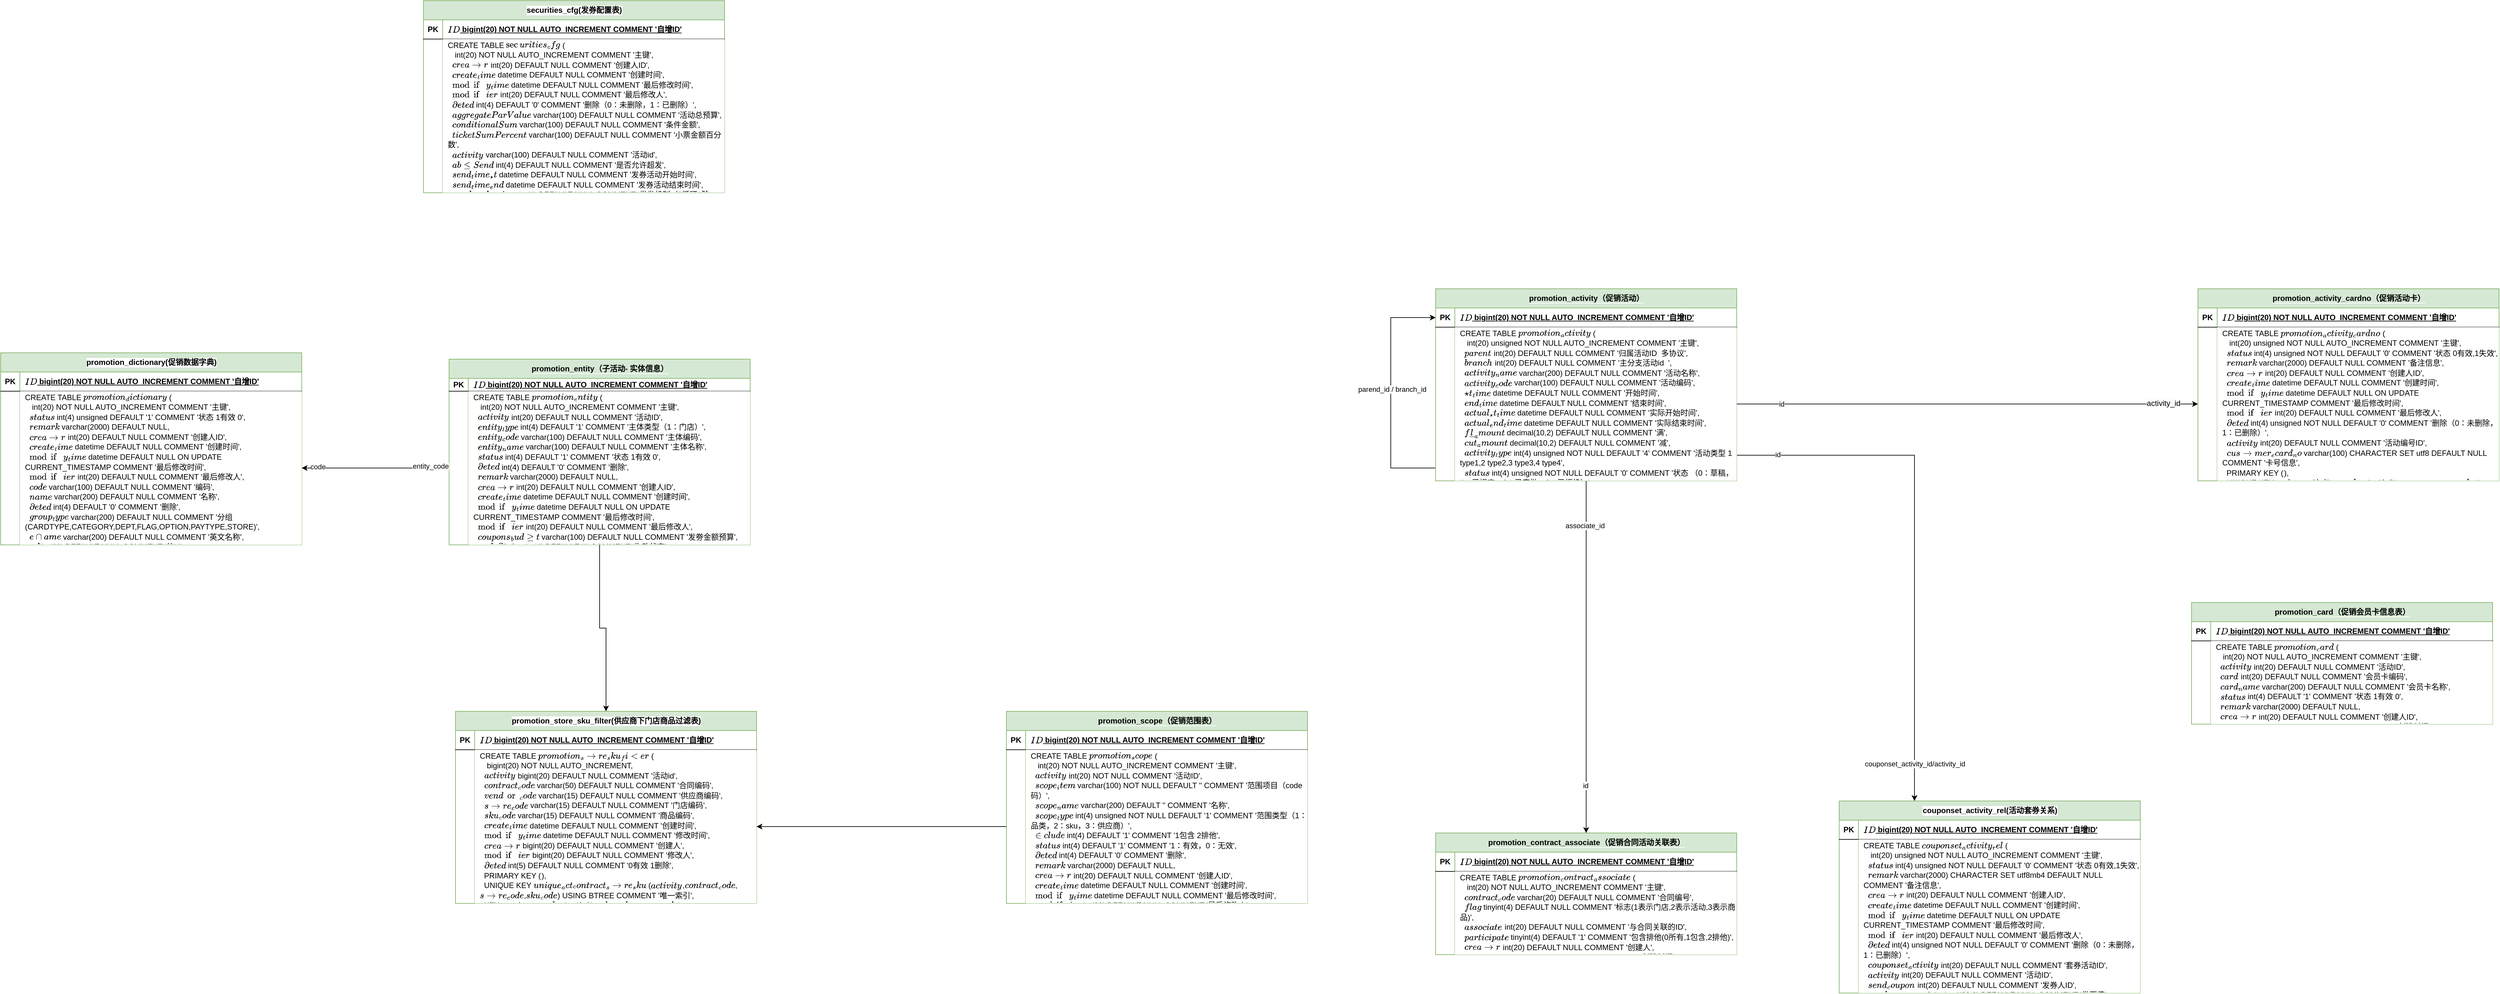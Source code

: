 <mxfile version="24.2.5" type="github">
  <diagram name="第 1 页" id="yuKHmL6jOAnfiQFaj1Eb">
    <mxGraphModel dx="11217" dy="2516" grid="1" gridSize="10" guides="1" tooltips="1" connect="1" arrows="1" fold="1" page="1" pageScale="1" pageWidth="827" pageHeight="1169" math="0" shadow="0">
      <root>
        <mxCell id="0" />
        <mxCell id="1" parent="0" />
        <mxCell id="qw3Gt2nW3UvpiBgJ2Ltj-16" style="edgeStyle=orthogonalEdgeStyle;rounded=0;orthogonalLoop=1;jettySize=auto;html=1;entryX=0.5;entryY=0;entryDx=0;entryDy=0;" edge="1" parent="1" source="qw3Gt2nW3UvpiBgJ2Ltj-1" target="qw3Gt2nW3UvpiBgJ2Ltj-9">
          <mxGeometry relative="1" as="geometry" />
        </mxCell>
        <mxCell id="qw3Gt2nW3UvpiBgJ2Ltj-17" value="id" style="edgeLabel;html=1;align=center;verticalAlign=middle;resizable=0;points=[];" vertex="1" connectable="0" parent="qw3Gt2nW3UvpiBgJ2Ltj-16">
          <mxGeometry x="0.725" y="-1" relative="1" as="geometry">
            <mxPoint y="1" as="offset" />
          </mxGeometry>
        </mxCell>
        <mxCell id="qw3Gt2nW3UvpiBgJ2Ltj-18" value="&lt;div style=&quot;background-color:#2b2b2b;color:#a9b7c6&quot;&gt;&lt;pre style=&quot;font-family:&#39;JetBrains Mono&#39;,monospace;font-size:9.8pt;&quot;&gt;&lt;br&gt;&lt;/pre&gt;&lt;/div&gt;" style="edgeLabel;html=1;align=center;verticalAlign=middle;resizable=0;points=[];" vertex="1" connectable="0" parent="qw3Gt2nW3UvpiBgJ2Ltj-16">
          <mxGeometry x="-0.798" y="2" relative="1" as="geometry">
            <mxPoint as="offset" />
          </mxGeometry>
        </mxCell>
        <mxCell id="qw3Gt2nW3UvpiBgJ2Ltj-19" value="associate_id" style="edgeLabel;html=1;align=center;verticalAlign=middle;resizable=0;points=[];" vertex="1" connectable="0" parent="qw3Gt2nW3UvpiBgJ2Ltj-16">
          <mxGeometry x="-0.746" y="-2" relative="1" as="geometry">
            <mxPoint as="offset" />
          </mxGeometry>
        </mxCell>
        <mxCell id="qw3Gt2nW3UvpiBgJ2Ltj-114" style="edgeStyle=orthogonalEdgeStyle;rounded=0;orthogonalLoop=1;jettySize=auto;html=1;entryX=0;entryY=0.5;entryDx=0;entryDy=0;" edge="1" parent="1" source="qw3Gt2nW3UvpiBgJ2Ltj-5" target="qw3Gt2nW3UvpiBgJ2Ltj-2">
          <mxGeometry relative="1" as="geometry">
            <Array as="points">
              <mxPoint x="-6500" y="660" />
              <mxPoint x="-6500" y="425" />
            </Array>
          </mxGeometry>
        </mxCell>
        <mxCell id="qw3Gt2nW3UvpiBgJ2Ltj-115" value="parend_id / branch_id" style="edgeLabel;html=1;align=center;verticalAlign=middle;resizable=0;points=[];" vertex="1" connectable="0" parent="qw3Gt2nW3UvpiBgJ2Ltj-114">
          <mxGeometry x="0.033" y="-2" relative="1" as="geometry">
            <mxPoint as="offset" />
          </mxGeometry>
        </mxCell>
        <mxCell id="qw3Gt2nW3UvpiBgJ2Ltj-102" style="edgeStyle=orthogonalEdgeStyle;rounded=0;orthogonalLoop=1;jettySize=auto;html=1;entryX=0.25;entryY=0;entryDx=0;entryDy=0;" edge="1" parent="1" source="qw3Gt2nW3UvpiBgJ2Ltj-1" target="qw3Gt2nW3UvpiBgJ2Ltj-87">
          <mxGeometry relative="1" as="geometry">
            <Array as="points">
              <mxPoint x="-5682" y="640" />
            </Array>
          </mxGeometry>
        </mxCell>
        <mxCell id="qw3Gt2nW3UvpiBgJ2Ltj-103" value="&lt;div style=&quot;background-color: rgb(43, 43, 43);&quot;&gt;&lt;pre style=&quot;&quot;&gt;&lt;font face=&quot;JetBrains Mono, monospace&quot; color=&quot;#a9b7c6&quot;&gt;&lt;span style=&quot;font-size: 9.8pt;&quot;&gt;&lt;br&gt;&lt;/span&gt;&lt;/font&gt;&lt;/pre&gt;&lt;/div&gt;" style="edgeLabel;html=1;align=center;verticalAlign=middle;resizable=0;points=[];" vertex="1" connectable="0" parent="qw3Gt2nW3UvpiBgJ2Ltj-102">
          <mxGeometry x="0.892" y="1" relative="1" as="geometry">
            <mxPoint as="offset" />
          </mxGeometry>
        </mxCell>
        <mxCell id="qw3Gt2nW3UvpiBgJ2Ltj-104" value="couponset_activity_id/activity_id" style="edgeLabel;html=1;align=center;verticalAlign=middle;resizable=0;points=[];" vertex="1" connectable="0" parent="qw3Gt2nW3UvpiBgJ2Ltj-102">
          <mxGeometry x="0.858" relative="1" as="geometry">
            <mxPoint as="offset" />
          </mxGeometry>
        </mxCell>
        <mxCell id="qw3Gt2nW3UvpiBgJ2Ltj-105" value="id" style="edgeLabel;html=1;align=center;verticalAlign=middle;resizable=0;points=[];" vertex="1" connectable="0" parent="qw3Gt2nW3UvpiBgJ2Ltj-102">
          <mxGeometry x="-0.845" y="1" relative="1" as="geometry">
            <mxPoint as="offset" />
          </mxGeometry>
        </mxCell>
        <mxCell id="qw3Gt2nW3UvpiBgJ2Ltj-1" value="&lt;span style=&quot;background-color: rgb(213, 232, 212);&quot;&gt;promotion_activity（促销活动）&lt;/span&gt;" style="shape=table;startSize=30;container=1;collapsible=1;childLayout=tableLayout;fixedRows=1;rowLines=0;fontStyle=1;align=center;resizeLast=1;html=1;labelBackgroundColor=default;fillColor=#d5e8d4;strokeColor=#82b366;" vertex="1" parent="1">
          <mxGeometry x="-6430" y="380" width="470" height="300" as="geometry" />
        </mxCell>
        <mxCell id="qw3Gt2nW3UvpiBgJ2Ltj-2" value="" style="shape=tableRow;horizontal=0;startSize=0;swimlaneHead=0;swimlaneBody=0;fillColor=none;collapsible=0;dropTarget=0;points=[[0,0.5],[1,0.5]];portConstraint=eastwest;top=0;left=0;right=0;bottom=1;" vertex="1" parent="qw3Gt2nW3UvpiBgJ2Ltj-1">
          <mxGeometry y="30" width="470" height="30" as="geometry" />
        </mxCell>
        <mxCell id="qw3Gt2nW3UvpiBgJ2Ltj-3" value="PK" style="shape=partialRectangle;connectable=0;fillColor=none;top=0;left=0;bottom=0;right=0;fontStyle=1;overflow=hidden;whiteSpace=wrap;html=1;" vertex="1" parent="qw3Gt2nW3UvpiBgJ2Ltj-2">
          <mxGeometry width="30" height="30" as="geometry">
            <mxRectangle width="30" height="30" as="alternateBounds" />
          </mxGeometry>
        </mxCell>
        <mxCell id="qw3Gt2nW3UvpiBgJ2Ltj-4" value="`ID` bigint(20) NOT NULL AUTO_INCREMENT COMMENT &#39;自增ID&#39;" style="shape=partialRectangle;connectable=0;fillColor=none;top=0;left=0;bottom=0;right=0;align=left;spacingLeft=6;fontStyle=5;overflow=hidden;whiteSpace=wrap;html=1;" vertex="1" parent="qw3Gt2nW3UvpiBgJ2Ltj-2">
          <mxGeometry x="30" width="440" height="30" as="geometry">
            <mxRectangle width="440" height="30" as="alternateBounds" />
          </mxGeometry>
        </mxCell>
        <mxCell id="qw3Gt2nW3UvpiBgJ2Ltj-5" value="" style="shape=tableRow;horizontal=0;startSize=0;swimlaneHead=0;swimlaneBody=0;fillColor=none;collapsible=0;dropTarget=0;points=[[0,0.5],[1,0.5]];portConstraint=eastwest;top=0;left=0;right=0;bottom=0;" vertex="1" parent="qw3Gt2nW3UvpiBgJ2Ltj-1">
          <mxGeometry y="60" width="470" height="240" as="geometry" />
        </mxCell>
        <mxCell id="qw3Gt2nW3UvpiBgJ2Ltj-6" value="" style="shape=partialRectangle;connectable=0;fillColor=none;top=0;left=0;bottom=0;right=0;editable=1;overflow=hidden;whiteSpace=wrap;html=1;" vertex="1" parent="qw3Gt2nW3UvpiBgJ2Ltj-5">
          <mxGeometry width="30" height="240" as="geometry">
            <mxRectangle width="30" height="240" as="alternateBounds" />
          </mxGeometry>
        </mxCell>
        <mxCell id="qw3Gt2nW3UvpiBgJ2Ltj-7" value="&lt;div style=&quot;line-height: 130%;&quot;&gt;&lt;div style=&quot;line-height: 130%;&quot;&gt;&lt;div style=&quot;line-height: 130%;&quot;&gt;&lt;div style=&quot;line-height: 130%;&quot;&gt;&lt;div style=&quot;line-height: 130%;&quot;&gt;&lt;div style=&quot;line-height: 130%;&quot;&gt;&lt;div style=&quot;line-height: 130%;&quot;&gt;&lt;div data-docx-has-block-data=&quot;false&quot; data-page-id=&quot;YLrPdt7Foo4dSDxoeuHca6s7nCh&quot;&gt;&lt;div class=&quot;old-record-id-FmYydZvrjogUZuxv6E2cjADqneS&quot; style=&quot;&quot;&gt;&lt;div class=&quot;old-record-id-FmYydZvrjogUZuxv6E2cjADqneS&quot;&gt;&lt;div class=&quot;old-record-id-FmYydZvrjogUZuxv6E2cjADqneS&quot;&gt;&lt;div class=&quot;old-record-id-FmYydZvrjogUZuxv6E2cjADqneS&quot;&gt;&lt;div class=&quot;old-record-id-FmYydZvrjogUZuxv6E2cjADqneS&quot;&gt;CREATE TABLE `promotion_activity` (&lt;/div&gt;&lt;div class=&quot;old-record-id-FmYydZvrjogUZuxv6E2cjADqneS&quot;&gt;&amp;nbsp; `id` int(20) unsigned NOT NULL AUTO_INCREMENT COMMENT &#39;主键&#39;,&lt;/div&gt;&lt;div class=&quot;old-record-id-FmYydZvrjogUZuxv6E2cjADqneS&quot;&gt;&amp;nbsp; `parent_id` int(20) DEFAULT NULL COMMENT &#39;归属活动ID&amp;nbsp; 多协议&#39;,&lt;/div&gt;&lt;div class=&quot;old-record-id-FmYydZvrjogUZuxv6E2cjADqneS&quot;&gt;&amp;nbsp; `branch_id` int(20) DEFAULT NULL COMMENT &#39;主分支活动id&amp;nbsp; &#39;,&lt;/div&gt;&lt;div class=&quot;old-record-id-FmYydZvrjogUZuxv6E2cjADqneS&quot;&gt;&amp;nbsp; `activity_name` varchar(200) DEFAULT NULL COMMENT &#39;活动名称&#39;,&lt;/div&gt;&lt;div class=&quot;old-record-id-FmYydZvrjogUZuxv6E2cjADqneS&quot;&gt;&amp;nbsp; `activity_code` varchar(100) DEFAULT NULL COMMENT &#39;活动编码&#39;,&lt;/div&gt;&lt;div class=&quot;old-record-id-FmYydZvrjogUZuxv6E2cjADqneS&quot;&gt;&amp;nbsp; `start_time` datetime DEFAULT NULL COMMENT &#39;开始时间&#39;,&lt;/div&gt;&lt;div class=&quot;old-record-id-FmYydZvrjogUZuxv6E2cjADqneS&quot;&gt;&amp;nbsp; `end_time` datetime DEFAULT NULL COMMENT &#39;结束时间&#39;,&lt;/div&gt;&lt;div class=&quot;old-record-id-FmYydZvrjogUZuxv6E2cjADqneS&quot;&gt;&amp;nbsp; `actual_start_time` datetime DEFAULT NULL COMMENT &#39;实际开始时间&#39;,&lt;/div&gt;&lt;div class=&quot;old-record-id-FmYydZvrjogUZuxv6E2cjADqneS&quot;&gt;&amp;nbsp; `actual_end_time` datetime DEFAULT NULL COMMENT &#39;实际结束时间&#39;,&lt;/div&gt;&lt;div class=&quot;old-record-id-FmYydZvrjogUZuxv6E2cjADqneS&quot;&gt;&amp;nbsp; `full_amount` decimal(10,2) DEFAULT NULL COMMENT &#39;满&#39;,&lt;/div&gt;&lt;div class=&quot;old-record-id-FmYydZvrjogUZuxv6E2cjADqneS&quot;&gt;&amp;nbsp; `cut_amount` decimal(10,2) DEFAULT NULL COMMENT &#39;减&#39;,&lt;/div&gt;&lt;div class=&quot;old-record-id-FmYydZvrjogUZuxv6E2cjADqneS&quot;&gt;&amp;nbsp; `activity_type` int(4) unsigned NOT NULL DEFAULT &#39;4&#39; COMMENT &#39;活动类型 1 type1,2 type2,3 type3,4 type4&#39;,&lt;/div&gt;&lt;div class=&quot;old-record-id-FmYydZvrjogUZuxv6E2cjADqneS&quot;&gt;&amp;nbsp; `status` int(4) unsigned NOT NULL DEFAULT &#39;0&#39; COMMENT &#39;状态 （0：草稿，1：已提交，2：已审批，3：已拒绝）&#39;,&lt;/div&gt;&lt;div class=&quot;old-record-id-FmYydZvrjogUZuxv6E2cjADqneS&quot;&gt;&amp;nbsp; `publish_status` int(4) unsigned NOT NULL DEFAULT &#39;0&#39; COMMENT &#39;发布状态（0：未发布，1：已发布，2：已终止）&#39;,&lt;/div&gt;&lt;div class=&quot;old-record-id-FmYydZvrjogUZuxv6E2cjADqneS&quot;&gt;&amp;nbsp; `remark` varchar(2000) DEFAULT NULL COMMENT &#39;备注信息&#39;,&lt;/div&gt;&lt;div class=&quot;old-record-id-FmYydZvrjogUZuxv6E2cjADqneS&quot;&gt;&amp;nbsp; `creator_id` int(20) DEFAULT NULL COMMENT &#39;创建人ID&#39;,&lt;/div&gt;&lt;div class=&quot;old-record-id-FmYydZvrjogUZuxv6E2cjADqneS&quot;&gt;&amp;nbsp; `create_time` datetime DEFAULT NULL COMMENT &#39;创建时间&#39;,&lt;/div&gt;&lt;div class=&quot;old-record-id-FmYydZvrjogUZuxv6E2cjADqneS&quot;&gt;&amp;nbsp; `modify_time` datetime DEFAULT NULL ON UPDATE CURRENT_TIMESTAMP COMMENT &#39;最后修改时间&#39;,&lt;/div&gt;&lt;div class=&quot;old-record-id-FmYydZvrjogUZuxv6E2cjADqneS&quot;&gt;&amp;nbsp; `modifier_id` int(20) DEFAULT NULL COMMENT &#39;最后修改人&#39;,&lt;/div&gt;&lt;div class=&quot;old-record-id-FmYydZvrjogUZuxv6E2cjADqneS&quot;&gt;&amp;nbsp; `deleted` int(4) unsigned NOT NULL DEFAULT &#39;0&#39; COMMENT &#39;删除（0：未删除，1：已删除）&#39;,&lt;/div&gt;&lt;div class=&quot;old-record-id-FmYydZvrjogUZuxv6E2cjADqneS&quot;&gt;&amp;nbsp; `rollback_reason` varchar(2000) CHARACTER SET utf8 DEFAULT &#39;&#39; COMMENT &#39;回退原因&#39;,&lt;/div&gt;&lt;div class=&quot;old-record-id-FmYydZvrjogUZuxv6E2cjADqneS&quot;&gt;&amp;nbsp; `coupon_flag` tinyint(3) unsigned NOT NULL DEFAULT &#39;0&#39; COMMENT &#39;优惠券活动标识 （0：非优惠券，1：优惠券,2:折扣活动,3:积分活动）&#39;,&lt;/div&gt;&lt;div class=&quot;old-record-id-FmYydZvrjogUZuxv6E2cjADqneS&quot;&gt;&amp;nbsp; `page_config_id` bigint(20) DEFAULT NULL COMMENT &#39;关联页面配置ID&#39;,&lt;/div&gt;&lt;div class=&quot;old-record-id-FmYydZvrjogUZuxv6E2cjADqneS&quot;&gt;&amp;nbsp; `event_track_code` varchar(2000) DEFAULT NULL COMMENT &#39;埋点配置&#39;,&lt;/div&gt;&lt;div class=&quot;old-record-id-FmYydZvrjogUZuxv6E2cjADqneS&quot;&gt;&amp;nbsp; `node_code` varchar(255) DEFAULT NULL COMMENT &#39;审核节点编码&#39;,&lt;/div&gt;&lt;div class=&quot;old-record-id-FmYydZvrjogUZuxv6E2cjADqneS&quot;&gt;&amp;nbsp; `node_name` varchar(255) DEFAULT NULL COMMENT &#39;审核节点名称&#39;,&lt;/div&gt;&lt;div class=&quot;old-record-id-FmYydZvrjogUZuxv6E2cjADqneS&quot;&gt;&amp;nbsp; `node_user` varchar(20) DEFAULT NULL COMMENT &#39;指定审批人&#39;,&lt;/div&gt;&lt;div class=&quot;old-record-id-FmYydZvrjogUZuxv6E2cjADqneS&quot;&gt;&amp;nbsp; `return_flag` int(4) DEFAULT NULL COMMENT &#39;审核退回标志（1.退回）&#39;,&lt;/div&gt;&lt;div class=&quot;old-record-id-FmYydZvrjogUZuxv6E2cjADqneS&quot;&gt;&amp;nbsp; `pre_id` int(20) DEFAULT NULL COMMENT &#39;原活动ID 加料&#39;,&lt;/div&gt;&lt;div class=&quot;old-record-id-FmYydZvrjogUZuxv6E2cjADqneS&quot;&gt;&amp;nbsp; `lz_channel` varchar(32) DEFAULT NULL COMMENT &#39;留资渠道,多个逗个分隔(1-中台活动H5,2-OMS留资H5)&#39;,&lt;/div&gt;&lt;div class=&quot;old-record-id-FmYydZvrjogUZuxv6E2cjADqneS&quot;&gt;&amp;nbsp; `superimposed_feeding` varchar(32) DEFAULT NULL COMMENT &#39;是否优惠叠加加料（0,不叠加，1，叠加）&#39;,&lt;/div&gt;&lt;div class=&quot;old-record-id-FmYydZvrjogUZuxv6E2cjADqneS&quot;&gt;&amp;nbsp; `courtesyCoupon_id` int(11) DEFAULT NULL COMMENT &#39;礼劵活动id&#39;,&lt;/div&gt;&lt;div class=&quot;old-record-id-FmYydZvrjogUZuxv6E2cjADqneS&quot;&gt;&amp;nbsp; `isAutomation` int(4) DEFAULT NULL COMMENT &#39;是否自动发劵&#39;,&lt;/div&gt;&lt;div class=&quot;old-record-id-FmYydZvrjogUZuxv6E2cjADqneS&quot;&gt;&amp;nbsp; `dcFlag` int(4) DEFAULT NULL COMMENT &#39;是否关联dc&#39;,&lt;/div&gt;&lt;div class=&quot;old-record-id-FmYydZvrjogUZuxv6E2cjADqneS&quot;&gt;&amp;nbsp; `vendor_code` varchar(20) DEFAULT NULL COMMENT &#39;供应商编号&#39;,&lt;/div&gt;&lt;div class=&quot;old-record-id-FmYydZvrjogUZuxv6E2cjADqneS&quot;&gt;&amp;nbsp; `department_code` tinytext COMMENT &#39;活动所关联的部类号&#39;,&lt;/div&gt;&lt;div class=&quot;old-record-id-FmYydZvrjogUZuxv6E2cjADqneS&quot;&gt;&amp;nbsp; `include` int(5) DEFAULT NULL COMMENT &#39;包含排他&#39;,&lt;/div&gt;&lt;div class=&quot;old-record-id-FmYydZvrjogUZuxv6E2cjADqneS&quot;&gt;&amp;nbsp; `budget_type` int(4) DEFAULT NULL COMMENT &#39;预算类型(0固定金额1固定比例)&#39;,&lt;/div&gt;&lt;div class=&quot;old-record-id-FmYydZvrjogUZuxv6E2cjADqneS&quot;&gt;&amp;nbsp; `commitment_percent` varchar(100) DEFAULT NULL COMMENT &#39;供应商承担比例&#39;,&lt;/div&gt;&lt;div class=&quot;old-record-id-FmYydZvrjogUZuxv6E2cjADqneS&quot;&gt;&amp;nbsp; `adviertisement` varchar(2000) DEFAULT NULL COMMENT &#39;广告词&#39;,&lt;/div&gt;&lt;div class=&quot;old-record-id-FmYydZvrjogUZuxv6E2cjADqneS&quot;&gt;&amp;nbsp; `activity_reward_type` int(5) DEFAULT NULL COMMENT &#39;循环0,阶梯1&#39;,&lt;/div&gt;&lt;div class=&quot;old-record-id-FmYydZvrjogUZuxv6E2cjADqneS&quot;&gt;&amp;nbsp; `sendCouponChannel` varchar(100) DEFAULT NULL COMMENT &#39;&quot;1&quot;: &quot;零售&quot;, &quot;2&quot;: &quot;装潢中心&quot;, &quot;3&quot;: &quot;团购&quot;, &quot;4&quot;: &quot;直销&quot;, &quot;5&quot;: &quot;B2B&quot;, &quot;6&quot;: &quot;家装套餐&quot;, &quot;7&quot;: &quot;线上销售&quot;, &quot;8&quot;: &quot;S2B&quot;&#39;,&lt;/div&gt;&lt;div class=&quot;old-record-id-FmYydZvrjogUZuxv6E2cjADqneS&quot;&gt;&amp;nbsp; `useCouponChannel` varchar(100) DEFAULT NULL COMMENT &#39;&quot;1&quot;: &quot;零售&quot;, &quot;2&quot;: &quot;装潢中心&quot;, &quot;3&quot;: &quot;团购&quot;, &quot;4&quot;: &quot;直销&quot;, &quot;5&quot;: &quot;B2B&quot;, &quot;6&quot;: &quot;家装套餐&quot;, &quot;7&quot;: &quot;线上销售&quot;, &quot;8&quot;: &quot;S2B&quot;&#39;,&lt;/div&gt;&lt;div class=&quot;old-record-id-FmYydZvrjogUZuxv6E2cjADqneS&quot;&gt;&amp;nbsp; `isMarketBear` int(4) DEFAULT NULL COMMENT &#39;是否市场部自承担活动(1是,0否)&#39;,&lt;/div&gt;&lt;div class=&quot;old-record-id-FmYydZvrjogUZuxv6E2cjADqneS&quot;&gt;&amp;nbsp; `couponType` varchar(20) DEFAULT &#39;&#39; COMMENT &#39;优惠券类型&#39;,&lt;/div&gt;&lt;div class=&quot;old-record-id-FmYydZvrjogUZuxv6E2cjADqneS&quot;&gt;&amp;nbsp; `card_type` tinyint(5) DEFAULT &#39;1&#39; COMMENT &#39;会员卡类型 1会员卡类型,2会员卡号&#39;,&lt;/div&gt;&lt;div class=&quot;old-record-id-FmYydZvrjogUZuxv6E2cjADqneS&quot;&gt;&amp;nbsp; `customer_price` int(4) DEFAULT NULL COMMENT &#39;会员价是否&#39;,&lt;/div&gt;&lt;div class=&quot;old-record-id-FmYydZvrjogUZuxv6E2cjADqneS&quot;&gt;&amp;nbsp; `discount_mode` tinyint(3) DEFAULT &#39;0&#39; COMMENT &#39;满减模式 (0默认，1组合，品牌联盟) &#39;,&lt;/div&gt;&lt;div class=&quot;old-record-id-FmYydZvrjogUZuxv6E2cjADqneS&quot;&gt;&amp;nbsp; `discount_nature` tinyint(3) DEFAULT &#39;0&#39; COMMENT &#39;合同性质（0前置，1加购）&#39;,&lt;/div&gt;&lt;div class=&quot;old-record-id-FmYydZvrjogUZuxv6E2cjADqneS&quot;&gt;&amp;nbsp; `fix_price` tinyint(3) DEFAULT NULL COMMENT &#39;定价活动唯一标识&#39;,&lt;/div&gt;&lt;div class=&quot;old-record-id-FmYydZvrjogUZuxv6E2cjADqneS&quot;&gt;&amp;nbsp; `isSyn` tinyint(3) DEFAULT &#39;0&#39; COMMENT &#39;是否同步折扣到sap（0否，1是）&#39;,&lt;/div&gt;&lt;div class=&quot;old-record-id-FmYydZvrjogUZuxv6E2cjADqneS&quot;&gt;&amp;nbsp; `tag_id` int(4) DEFAULT NULL COMMENT &#39;活动标签&#39;,&lt;/div&gt;&lt;div class=&quot;old-record-id-FmYydZvrjogUZuxv6E2cjADqneS&quot;&gt;&amp;nbsp; `syn_flag` int(4) DEFAULT NULL,&lt;/div&gt;&lt;div class=&quot;old-record-id-FmYydZvrjogUZuxv6E2cjADqneS&quot;&gt;&amp;nbsp; `plus_customer_flag` tinyint(5) DEFAULT &#39;0&#39; COMMENT &#39;是否plus会员专享,1.是；0.否&#39;,&lt;/div&gt;&lt;div class=&quot;old-record-id-FmYydZvrjogUZuxv6E2cjADqneS&quot;&gt;&amp;nbsp; `channel_type_code` varchar(30) DEFAULT NULL COMMENT &#39;三级渠道编码&#39;,&lt;/div&gt;&lt;div class=&quot;old-record-id-FmYydZvrjogUZuxv6E2cjADqneS&quot;&gt;&amp;nbsp; `user_channel_type_code` varchar(30) DEFAULT NULL COMMENT &#39;用券三级渠道编码&#39;,&lt;/div&gt;&lt;div class=&quot;old-record-id-FmYydZvrjogUZuxv6E2cjADqneS&quot;&gt;&amp;nbsp; `ship_type` tinyint(2) DEFAULT NULL COMMENT &#39;赠送发货类型：1、下单即发货，2、指定时间发货（赠品活动使用）&#39;,&lt;/div&gt;&lt;div class=&quot;old-record-id-FmYydZvrjogUZuxv6E2cjADqneS&quot;&gt;&amp;nbsp; `ship_time` datetime DEFAULT NULL COMMENT &#39;赠送发货时间（赠品活动使用）&#39;,&lt;/div&gt;&lt;div class=&quot;old-record-id-FmYydZvrjogUZuxv6E2cjADqneS&quot;&gt;&amp;nbsp; PRIMARY KEY (`id`),&lt;/div&gt;&lt;div class=&quot;old-record-id-FmYydZvrjogUZuxv6E2cjADqneS&quot;&gt;&amp;nbsp; UNIQUE KEY `index_code` (`activity_code`) USING BTREE,&lt;/div&gt;&lt;div class=&quot;old-record-id-FmYydZvrjogUZuxv6E2cjADqneS&quot;&gt;&amp;nbsp; KEY `index_vendor_code` (`vendor_code`) USING BTREE,&lt;/div&gt;&lt;div class=&quot;old-record-id-FmYydZvrjogUZuxv6E2cjADqneS&quot;&gt;&amp;nbsp; KEY `index_department_code` (`department_code`(15)) USING BTREE,&lt;/div&gt;&lt;div class=&quot;old-record-id-FmYydZvrjogUZuxv6E2cjADqneS&quot;&gt;&amp;nbsp; KEY `index_courtesyCoupon_id` (`courtesyCoupon_id`) USING BTREE,&lt;/div&gt;&lt;div class=&quot;old-record-id-FmYydZvrjogUZuxv6E2cjADqneS&quot;&gt;&amp;nbsp; KEY `idx_branchid` (`branch_id`)&lt;/div&gt;&lt;div class=&quot;old-record-id-FmYydZvrjogUZuxv6E2cjADqneS&quot;&gt;) ENGINE=InnoDB AUTO_INCREMENT=117517 DEFAULT CHARSET=utf8mb4 COMMENT=&#39;促销活动基本信息表&#39;;&lt;/div&gt;&lt;/div&gt;&lt;/div&gt;&lt;/div&gt;&lt;/div&gt;&lt;/div&gt;&lt;/div&gt;&lt;/div&gt;&lt;/div&gt;&lt;/div&gt;&lt;/div&gt;&lt;/div&gt;&lt;/div&gt;" style="shape=partialRectangle;connectable=0;fillColor=default;top=0;left=0;bottom=0;right=0;align=left;spacingLeft=6;overflow=hidden;whiteSpace=wrap;html=1;" vertex="1" parent="qw3Gt2nW3UvpiBgJ2Ltj-5">
          <mxGeometry x="30" width="440" height="240" as="geometry">
            <mxRectangle width="440" height="240" as="alternateBounds" />
          </mxGeometry>
        </mxCell>
        <mxCell id="qw3Gt2nW3UvpiBgJ2Ltj-9" value="&lt;span style=&quot;background-color: rgb(213, 232, 212);&quot;&gt;promotion_contract_associate（促销合同活动关联表）&lt;/span&gt;" style="shape=table;startSize=30;container=1;collapsible=1;childLayout=tableLayout;fixedRows=1;rowLines=0;fontStyle=1;align=center;resizeLast=1;html=1;labelBackgroundColor=default;fillColor=#d5e8d4;strokeColor=#82b366;" vertex="1" parent="1">
          <mxGeometry x="-6430" y="1230" width="470" height="190" as="geometry" />
        </mxCell>
        <mxCell id="qw3Gt2nW3UvpiBgJ2Ltj-10" value="" style="shape=tableRow;horizontal=0;startSize=0;swimlaneHead=0;swimlaneBody=0;fillColor=none;collapsible=0;dropTarget=0;points=[[0,0.5],[1,0.5]];portConstraint=eastwest;top=0;left=0;right=0;bottom=1;" vertex="1" parent="qw3Gt2nW3UvpiBgJ2Ltj-9">
          <mxGeometry y="30" width="470" height="30" as="geometry" />
        </mxCell>
        <mxCell id="qw3Gt2nW3UvpiBgJ2Ltj-11" value="PK" style="shape=partialRectangle;connectable=0;fillColor=none;top=0;left=0;bottom=0;right=0;fontStyle=1;overflow=hidden;whiteSpace=wrap;html=1;" vertex="1" parent="qw3Gt2nW3UvpiBgJ2Ltj-10">
          <mxGeometry width="30" height="30" as="geometry">
            <mxRectangle width="30" height="30" as="alternateBounds" />
          </mxGeometry>
        </mxCell>
        <mxCell id="qw3Gt2nW3UvpiBgJ2Ltj-12" value="`ID` bigint(20) NOT NULL AUTO_INCREMENT COMMENT &#39;自增ID&#39;" style="shape=partialRectangle;connectable=0;fillColor=none;top=0;left=0;bottom=0;right=0;align=left;spacingLeft=6;fontStyle=5;overflow=hidden;whiteSpace=wrap;html=1;" vertex="1" parent="qw3Gt2nW3UvpiBgJ2Ltj-10">
          <mxGeometry x="30" width="440" height="30" as="geometry">
            <mxRectangle width="440" height="30" as="alternateBounds" />
          </mxGeometry>
        </mxCell>
        <mxCell id="qw3Gt2nW3UvpiBgJ2Ltj-13" value="" style="shape=tableRow;horizontal=0;startSize=0;swimlaneHead=0;swimlaneBody=0;fillColor=none;collapsible=0;dropTarget=0;points=[[0,0.5],[1,0.5]];portConstraint=eastwest;top=0;left=0;right=0;bottom=0;" vertex="1" parent="qw3Gt2nW3UvpiBgJ2Ltj-9">
          <mxGeometry y="60" width="470" height="130" as="geometry" />
        </mxCell>
        <mxCell id="qw3Gt2nW3UvpiBgJ2Ltj-14" value="" style="shape=partialRectangle;connectable=0;fillColor=none;top=0;left=0;bottom=0;right=0;editable=1;overflow=hidden;whiteSpace=wrap;html=1;" vertex="1" parent="qw3Gt2nW3UvpiBgJ2Ltj-13">
          <mxGeometry width="30" height="130" as="geometry">
            <mxRectangle width="30" height="130" as="alternateBounds" />
          </mxGeometry>
        </mxCell>
        <mxCell id="qw3Gt2nW3UvpiBgJ2Ltj-15" value="&lt;div style=&quot;line-height: 130%;&quot;&gt;&lt;div style=&quot;line-height: 130%;&quot;&gt;&lt;div style=&quot;line-height: 130%;&quot;&gt;&lt;div style=&quot;line-height: 130%;&quot;&gt;&lt;div style=&quot;line-height: 130%;&quot;&gt;&lt;div style=&quot;line-height: 130%;&quot;&gt;&lt;div style=&quot;line-height: 130%;&quot;&gt;&lt;div data-docx-has-block-data=&quot;false&quot; data-page-id=&quot;YLrPdt7Foo4dSDxoeuHca6s7nCh&quot;&gt;&lt;div class=&quot;old-record-id-FmYydZvrjogUZuxv6E2cjADqneS&quot; style=&quot;&quot;&gt;&lt;div class=&quot;old-record-id-FmYydZvrjogUZuxv6E2cjADqneS&quot;&gt;&lt;div class=&quot;old-record-id-FmYydZvrjogUZuxv6E2cjADqneS&quot;&gt;&lt;div class=&quot;old-record-id-FmYydZvrjogUZuxv6E2cjADqneS&quot;&gt;&lt;div class=&quot;old-record-id-FmYydZvrjogUZuxv6E2cjADqneS&quot;&gt;&lt;div class=&quot;old-record-id-FmYydZvrjogUZuxv6E2cjADqneS&quot;&gt;&lt;div class=&quot;old-record-id-FmYydZvrjogUZuxv6E2cjADqneS&quot;&gt;&lt;div class=&quot;old-record-id-FmYydZvrjogUZuxv6E2cjADqneS&quot;&gt;&lt;div class=&quot;old-record-id-FmYydZvrjogUZuxv6E2cjADqneS&quot;&gt;&lt;div class=&quot;old-record-id-FmYydZvrjogUZuxv6E2cjADqneS&quot;&gt;&lt;div class=&quot;old-record-id-FmYydZvrjogUZuxv6E2cjADqneS&quot;&gt;CREATE TABLE `promotion_contract_associate` (&lt;/div&gt;&lt;div class=&quot;old-record-id-FmYydZvrjogUZuxv6E2cjADqneS&quot;&gt;&amp;nbsp; `id` int(20) NOT NULL AUTO_INCREMENT COMMENT &#39;主键&#39;,&lt;/div&gt;&lt;div class=&quot;old-record-id-FmYydZvrjogUZuxv6E2cjADqneS&quot;&gt;&amp;nbsp; `contract_code` varchar(20) DEFAULT NULL COMMENT &#39;合同编号&#39;,&lt;/div&gt;&lt;div class=&quot;old-record-id-FmYydZvrjogUZuxv6E2cjADqneS&quot;&gt;&amp;nbsp; `flag` tinyint(4) DEFAULT NULL COMMENT &#39;标志(1表示门店,2表示活动,3表示商品)&#39;,&lt;/div&gt;&lt;div class=&quot;old-record-id-FmYydZvrjogUZuxv6E2cjADqneS&quot;&gt;&amp;nbsp; `associate_id` int(20) DEFAULT NULL COMMENT &#39;与合同关联的ID&#39;,&lt;/div&gt;&lt;div class=&quot;old-record-id-FmYydZvrjogUZuxv6E2cjADqneS&quot;&gt;&amp;nbsp; `participate` tinyint(4) DEFAULT &#39;1&#39; COMMENT &#39;包含排他(0所有,1包含,2排他)&#39;,&lt;/div&gt;&lt;div class=&quot;old-record-id-FmYydZvrjogUZuxv6E2cjADqneS&quot;&gt;&amp;nbsp; `creator_id` int(20) DEFAULT NULL COMMENT &#39;创建人&#39;,&lt;/div&gt;&lt;div class=&quot;old-record-id-FmYydZvrjogUZuxv6E2cjADqneS&quot;&gt;&amp;nbsp; `create_time` datetime DEFAULT NULL COMMENT &#39;创建时间&#39;,&lt;/div&gt;&lt;div class=&quot;old-record-id-FmYydZvrjogUZuxv6E2cjADqneS&quot;&gt;&amp;nbsp; `modifier_id` int(20) DEFAULT NULL COMMENT &#39;修改人&#39;,&lt;/div&gt;&lt;div class=&quot;old-record-id-FmYydZvrjogUZuxv6E2cjADqneS&quot;&gt;&amp;nbsp; `modify_time` datetime DEFAULT NULL COMMENT &#39;修改时间&#39;,&lt;/div&gt;&lt;div class=&quot;old-record-id-FmYydZvrjogUZuxv6E2cjADqneS&quot;&gt;&amp;nbsp; `deleted` tinyint(4) DEFAULT &#39;0&#39; COMMENT &#39;删除(0未删除,1删除)&#39;,&lt;/div&gt;&lt;div class=&quot;old-record-id-FmYydZvrjogUZuxv6E2cjADqneS&quot;&gt;&amp;nbsp; `vendor_code` varchar(100) DEFAULT NULL COMMENT &#39;供应商编号&#39;,&lt;/div&gt;&lt;div class=&quot;old-record-id-FmYydZvrjogUZuxv6E2cjADqneS&quot;&gt;&amp;nbsp; `contract_status` varchar(16) DEFAULT NULL COMMENT &#39;合同状态&#39;,&lt;/div&gt;&lt;div class=&quot;old-record-id-FmYydZvrjogUZuxv6E2cjADqneS&quot;&gt;&amp;nbsp; `start_time` datetime DEFAULT NULL COMMENT &#39;开始时间&#39;,&lt;/div&gt;&lt;div class=&quot;old-record-id-FmYydZvrjogUZuxv6E2cjADqneS&quot;&gt;&amp;nbsp; `end_time` datetime DEFAULT NULL COMMENT &#39;结束时间&#39;,&lt;/div&gt;&lt;div class=&quot;old-record-id-FmYydZvrjogUZuxv6E2cjADqneS&quot;&gt;&amp;nbsp; `term_value` varchar(16) DEFAULT NULL COMMENT &#39;承担方式&#39;,&lt;/div&gt;&lt;div class=&quot;old-record-id-FmYydZvrjogUZuxv6E2cjADqneS&quot;&gt;&amp;nbsp; `fixed_rate` decimal(10,2) DEFAULT NULL COMMENT &#39;固定比例(小比例)&#39;,&lt;/div&gt;&lt;div class=&quot;old-record-id-FmYydZvrjogUZuxv6E2cjADqneS&quot;&gt;&amp;nbsp; `discount` decimal(10,2) DEFAULT NULL COMMENT &#39;折扣(大比例)&#39;,&lt;/div&gt;&lt;div class=&quot;old-record-id-FmYydZvrjogUZuxv6E2cjADqneS&quot;&gt;&amp;nbsp; `fixed_amount` decimal(15,2) DEFAULT NULL COMMENT &#39;固定金额&#39;,&lt;/div&gt;&lt;div class=&quot;old-record-id-FmYydZvrjogUZuxv6E2cjADqneS&quot;&gt;&amp;nbsp; `little_rate` decimal(10,2) DEFAULT NULL COMMENT &#39;小比例(不属于合同信息)&#39;,&lt;/div&gt;&lt;div class=&quot;old-record-id-FmYydZvrjogUZuxv6E2cjADqneS&quot;&gt;&amp;nbsp; `large_rate` decimal(10,2) DEFAULT NULL COMMENT &#39;大比例,一般为空(由公式计算)(不属于合同信息&#39;,&lt;/div&gt;&lt;div class=&quot;old-record-id-FmYydZvrjogUZuxv6E2cjADqneS&quot;&gt;&amp;nbsp; `vendor_name` varchar(100) DEFAULT NULL COMMENT &#39;供应商名称&#39;,&lt;/div&gt;&lt;div class=&quot;old-record-id-FmYydZvrjogUZuxv6E2cjADqneS&quot;&gt;&amp;nbsp; `category_code` tinytext COMMENT &#39;部类号&#39;,&lt;/div&gt;&lt;div class=&quot;old-record-id-FmYydZvrjogUZuxv6E2cjADqneS&quot;&gt;&amp;nbsp; `category_name` text COMMENT &#39;部类名称&#39;,&lt;/div&gt;&lt;div class=&quot;old-record-id-FmYydZvrjogUZuxv6E2cjADqneS&quot;&gt;&amp;nbsp; `sa_flag` tinyint(4) DEFAULT &#39;0&#39; COMMENT &#39;特批标识 1特批 0非特批&#39;,&lt;/div&gt;&lt;div class=&quot;old-record-id-FmYydZvrjogUZuxv6E2cjADqneS&quot;&gt;&amp;nbsp; `vendor_cm` decimal(10,2) DEFAULT NULL COMMENT &#39;供应商%CM&#39;,&lt;/div&gt;&lt;div class=&quot;old-record-id-FmYydZvrjogUZuxv6E2cjADqneS&quot;&gt;&amp;nbsp; `front_gross_rate` decimal(10,2) DEFAULT NULL COMMENT &#39;供应商前台毛利率&#39;,&lt;/div&gt;&lt;div class=&quot;old-record-id-FmYydZvrjogUZuxv6E2cjADqneS&quot;&gt;&amp;nbsp; `invented` tinyint(4) DEFAULT &#39;0&#39; COMMENT &#39;是否是虚拟协议1 是,0 不是&#39;,&lt;/div&gt;&lt;div class=&quot;old-record-id-FmYydZvrjogUZuxv6E2cjADqneS&quot;&gt;&amp;nbsp; `transfer_flag` tinyint(4) DEFAULT &#39;0&#39; COMMENT &#39;是否转签1是,0否&#39;,&lt;/div&gt;&lt;div class=&quot;old-record-id-FmYydZvrjogUZuxv6E2cjADqneS&quot;&gt;&amp;nbsp; `success` int(5) DEFAULT NULL COMMENT &#39;0b0001 可提交, 0b0010门店错误, 0b0100商品错误, 0b1000Filter错误, 0未执行&#39;,&lt;/div&gt;&lt;div class=&quot;old-record-id-FmYydZvrjogUZuxv6E2cjADqneS&quot;&gt;&amp;nbsp; `type` tinyint(4) DEFAULT NULL COMMENT &#39;合同类型 5 muds&#39;,&lt;/div&gt;&lt;div class=&quot;old-record-id-FmYydZvrjogUZuxv6E2cjADqneS&quot;&gt;&amp;nbsp; PRIMARY KEY (`id`),&lt;/div&gt;&lt;div class=&quot;old-record-id-FmYydZvrjogUZuxv6E2cjADqneS&quot;&gt;&amp;nbsp; KEY `idx_contract` (`contract_code`),&lt;/div&gt;&lt;div class=&quot;old-record-id-FmYydZvrjogUZuxv6E2cjADqneS&quot;&gt;&amp;nbsp; KEY `idx_actid` (`associate_id`),&lt;/div&gt;&lt;div class=&quot;old-record-id-FmYydZvrjogUZuxv6E2cjADqneS&quot;&gt;&amp;nbsp; KEY `idx_vendor_code` (`vendor_code`) USING BTREE&lt;/div&gt;&lt;div class=&quot;old-record-id-FmYydZvrjogUZuxv6E2cjADqneS&quot;&gt;) ENGINE=InnoDB AUTO_INCREMENT=18461 DEFAULT CHARSET=utf8mb4 COMMENT=&#39;合同关联活动表&#39;;&lt;/div&gt;&lt;/div&gt;&lt;/div&gt;&lt;/div&gt;&lt;/div&gt;&lt;/div&gt;&lt;/div&gt;&lt;/div&gt;&lt;/div&gt;&lt;/div&gt;&lt;/div&gt;&lt;/div&gt;&lt;/div&gt;&lt;/div&gt;&lt;/div&gt;&lt;/div&gt;&lt;/div&gt;&lt;/div&gt;&lt;/div&gt;" style="shape=partialRectangle;connectable=0;fillColor=default;top=0;left=0;bottom=0;right=0;align=left;spacingLeft=6;overflow=hidden;whiteSpace=wrap;html=1;" vertex="1" parent="qw3Gt2nW3UvpiBgJ2Ltj-13">
          <mxGeometry x="30" width="440" height="130" as="geometry">
            <mxRectangle width="440" height="130" as="alternateBounds" />
          </mxGeometry>
        </mxCell>
        <mxCell id="qw3Gt2nW3UvpiBgJ2Ltj-21" value="&lt;span style=&quot;background-color: rgb(213, 232, 212);&quot;&gt;promotion_activity_cardno（促销活动卡）&lt;/span&gt;" style="shape=table;startSize=30;container=1;collapsible=1;childLayout=tableLayout;fixedRows=1;rowLines=0;fontStyle=1;align=center;resizeLast=1;html=1;labelBackgroundColor=default;fillColor=#d5e8d4;strokeColor=#82b366;" vertex="1" parent="1">
          <mxGeometry x="-5240" y="380" width="470" height="300" as="geometry" />
        </mxCell>
        <mxCell id="qw3Gt2nW3UvpiBgJ2Ltj-22" value="" style="shape=tableRow;horizontal=0;startSize=0;swimlaneHead=0;swimlaneBody=0;fillColor=none;collapsible=0;dropTarget=0;points=[[0,0.5],[1,0.5]];portConstraint=eastwest;top=0;left=0;right=0;bottom=1;" vertex="1" parent="qw3Gt2nW3UvpiBgJ2Ltj-21">
          <mxGeometry y="30" width="470" height="30" as="geometry" />
        </mxCell>
        <mxCell id="qw3Gt2nW3UvpiBgJ2Ltj-23" value="PK" style="shape=partialRectangle;connectable=0;fillColor=none;top=0;left=0;bottom=0;right=0;fontStyle=1;overflow=hidden;whiteSpace=wrap;html=1;" vertex="1" parent="qw3Gt2nW3UvpiBgJ2Ltj-22">
          <mxGeometry width="30" height="30" as="geometry">
            <mxRectangle width="30" height="30" as="alternateBounds" />
          </mxGeometry>
        </mxCell>
        <mxCell id="qw3Gt2nW3UvpiBgJ2Ltj-24" value="`ID` bigint(20) NOT NULL AUTO_INCREMENT COMMENT &#39;自增ID&#39;" style="shape=partialRectangle;connectable=0;fillColor=none;top=0;left=0;bottom=0;right=0;align=left;spacingLeft=6;fontStyle=5;overflow=hidden;whiteSpace=wrap;html=1;" vertex="1" parent="qw3Gt2nW3UvpiBgJ2Ltj-22">
          <mxGeometry x="30" width="440" height="30" as="geometry">
            <mxRectangle width="440" height="30" as="alternateBounds" />
          </mxGeometry>
        </mxCell>
        <mxCell id="qw3Gt2nW3UvpiBgJ2Ltj-25" value="" style="shape=tableRow;horizontal=0;startSize=0;swimlaneHead=0;swimlaneBody=0;fillColor=none;collapsible=0;dropTarget=0;points=[[0,0.5],[1,0.5]];portConstraint=eastwest;top=0;left=0;right=0;bottom=0;" vertex="1" parent="qw3Gt2nW3UvpiBgJ2Ltj-21">
          <mxGeometry y="60" width="470" height="240" as="geometry" />
        </mxCell>
        <mxCell id="qw3Gt2nW3UvpiBgJ2Ltj-26" value="" style="shape=partialRectangle;connectable=0;fillColor=none;top=0;left=0;bottom=0;right=0;editable=1;overflow=hidden;whiteSpace=wrap;html=1;" vertex="1" parent="qw3Gt2nW3UvpiBgJ2Ltj-25">
          <mxGeometry width="30" height="240" as="geometry">
            <mxRectangle width="30" height="240" as="alternateBounds" />
          </mxGeometry>
        </mxCell>
        <mxCell id="qw3Gt2nW3UvpiBgJ2Ltj-27" value="&lt;div style=&quot;line-height: 130%;&quot;&gt;&lt;div style=&quot;line-height: 130%;&quot;&gt;&lt;div style=&quot;line-height: 130%;&quot;&gt;&lt;div style=&quot;line-height: 130%;&quot;&gt;&lt;div style=&quot;line-height: 130%;&quot;&gt;&lt;div style=&quot;line-height: 130%;&quot;&gt;&lt;div style=&quot;line-height: 130%;&quot;&gt;&lt;div data-docx-has-block-data=&quot;false&quot; data-page-id=&quot;YLrPdt7Foo4dSDxoeuHca6s7nCh&quot;&gt;&lt;div class=&quot;old-record-id-FmYydZvrjogUZuxv6E2cjADqneS&quot; style=&quot;&quot;&gt;&lt;div class=&quot;old-record-id-FmYydZvrjogUZuxv6E2cjADqneS&quot;&gt;&lt;div class=&quot;old-record-id-FmYydZvrjogUZuxv6E2cjADqneS&quot;&gt;&lt;div class=&quot;old-record-id-FmYydZvrjogUZuxv6E2cjADqneS&quot;&gt;&lt;div class=&quot;old-record-id-FmYydZvrjogUZuxv6E2cjADqneS&quot;&gt;&lt;div class=&quot;old-record-id-FmYydZvrjogUZuxv6E2cjADqneS&quot;&gt;CREATE TABLE `promotion_activity_cardno` (&lt;/div&gt;&lt;div class=&quot;old-record-id-FmYydZvrjogUZuxv6E2cjADqneS&quot;&gt;&amp;nbsp; `id` int(20) unsigned NOT NULL AUTO_INCREMENT COMMENT &#39;主键&#39;,&lt;/div&gt;&lt;div class=&quot;old-record-id-FmYydZvrjogUZuxv6E2cjADqneS&quot;&gt;&amp;nbsp; `status` int(4) unsigned NOT NULL DEFAULT &#39;0&#39; COMMENT &#39;状态 0有效,1失效&#39;,&lt;/div&gt;&lt;div class=&quot;old-record-id-FmYydZvrjogUZuxv6E2cjADqneS&quot;&gt;&amp;nbsp; `remark` varchar(2000) DEFAULT NULL COMMENT &#39;备注信息&#39;,&lt;/div&gt;&lt;div class=&quot;old-record-id-FmYydZvrjogUZuxv6E2cjADqneS&quot;&gt;&amp;nbsp; `creator_id` int(20) DEFAULT NULL COMMENT &#39;创建人ID&#39;,&lt;/div&gt;&lt;div class=&quot;old-record-id-FmYydZvrjogUZuxv6E2cjADqneS&quot;&gt;&amp;nbsp; `create_time` datetime DEFAULT NULL COMMENT &#39;创建时间&#39;,&lt;/div&gt;&lt;div class=&quot;old-record-id-FmYydZvrjogUZuxv6E2cjADqneS&quot;&gt;&amp;nbsp; `modify_time` datetime DEFAULT NULL ON UPDATE CURRENT_TIMESTAMP COMMENT &#39;最后修改时间&#39;,&lt;/div&gt;&lt;div class=&quot;old-record-id-FmYydZvrjogUZuxv6E2cjADqneS&quot;&gt;&amp;nbsp; `modifier_id` int(20) DEFAULT NULL COMMENT &#39;最后修改人&#39;,&lt;/div&gt;&lt;div class=&quot;old-record-id-FmYydZvrjogUZuxv6E2cjADqneS&quot;&gt;&amp;nbsp; `deleted` int(4) unsigned NOT NULL DEFAULT &#39;0&#39; COMMENT &#39;删除（0：未删除，1：已删除）&#39;,&lt;/div&gt;&lt;div class=&quot;old-record-id-FmYydZvrjogUZuxv6E2cjADqneS&quot;&gt;&amp;nbsp; `activity_id` int(20) DEFAULT NULL COMMENT &#39;活动编号ID&#39;,&lt;/div&gt;&lt;div class=&quot;old-record-id-FmYydZvrjogUZuxv6E2cjADqneS&quot;&gt;&amp;nbsp; `customer_ecard_no` varchar(100) CHARACTER SET utf8 DEFAULT NULL COMMENT &#39;卡号信息&#39;,&lt;/div&gt;&lt;div class=&quot;old-record-id-FmYydZvrjogUZuxv6E2cjADqneS&quot;&gt;&amp;nbsp; PRIMARY KEY (`id`),&lt;/div&gt;&lt;div class=&quot;old-record-id-FmYydZvrjogUZuxv6E2cjADqneS&quot;&gt;&amp;nbsp; UNIQUE KEY `unique_activity_id_ecard_no` (`activity_id`,`customer_ecard_no`) USING BTREE COMMENT &#39;活动卡号唯一索引&#39;&lt;/div&gt;&lt;div class=&quot;old-record-id-FmYydZvrjogUZuxv6E2cjADqneS&quot;&gt;) ENGINE=InnoDB AUTO_INCREMENT=12 DEFAULT CHARSET=utf8mb4 ROW_FORMAT=DYNAMIC;&lt;/div&gt;&lt;/div&gt;&lt;/div&gt;&lt;/div&gt;&lt;/div&gt;&lt;/div&gt;&lt;/div&gt;&lt;/div&gt;&lt;/div&gt;&lt;/div&gt;&lt;/div&gt;&lt;/div&gt;&lt;/div&gt;&lt;/div&gt;" style="shape=partialRectangle;connectable=0;fillColor=default;top=0;left=0;bottom=0;right=0;align=left;spacingLeft=6;overflow=hidden;whiteSpace=wrap;html=1;" vertex="1" parent="qw3Gt2nW3UvpiBgJ2Ltj-25">
          <mxGeometry x="30" width="440" height="240" as="geometry">
            <mxRectangle width="440" height="240" as="alternateBounds" />
          </mxGeometry>
        </mxCell>
        <mxCell id="qw3Gt2nW3UvpiBgJ2Ltj-28" style="edgeStyle=orthogonalEdgeStyle;rounded=0;orthogonalLoop=1;jettySize=auto;html=1;entryX=0;entryY=0.5;entryDx=0;entryDy=0;" edge="1" parent="1" source="qw3Gt2nW3UvpiBgJ2Ltj-5" target="qw3Gt2nW3UvpiBgJ2Ltj-25">
          <mxGeometry relative="1" as="geometry" />
        </mxCell>
        <mxCell id="qw3Gt2nW3UvpiBgJ2Ltj-29" value="&lt;span style=&quot;font-size: 12px; text-align: left; text-wrap: wrap; background-color: rgb(251, 251, 251);&quot;&gt;activity_id&lt;/span&gt;" style="edgeLabel;html=1;align=center;verticalAlign=middle;resizable=0;points=[];" vertex="1" connectable="0" parent="qw3Gt2nW3UvpiBgJ2Ltj-28">
          <mxGeometry x="0.849" y="1" relative="1" as="geometry">
            <mxPoint as="offset" />
          </mxGeometry>
        </mxCell>
        <mxCell id="qw3Gt2nW3UvpiBgJ2Ltj-30" value="id" style="edgeLabel;html=1;align=center;verticalAlign=middle;resizable=0;points=[];" vertex="1" connectable="0" parent="qw3Gt2nW3UvpiBgJ2Ltj-28">
          <mxGeometry x="-0.805" relative="1" as="geometry">
            <mxPoint as="offset" />
          </mxGeometry>
        </mxCell>
        <mxCell id="qw3Gt2nW3UvpiBgJ2Ltj-85" style="edgeStyle=orthogonalEdgeStyle;rounded=0;orthogonalLoop=1;jettySize=auto;html=1;" edge="1" parent="1" source="qw3Gt2nW3UvpiBgJ2Ltj-32" target="qw3Gt2nW3UvpiBgJ2Ltj-62">
          <mxGeometry relative="1" as="geometry" />
        </mxCell>
        <mxCell id="qw3Gt2nW3UvpiBgJ2Ltj-32" value="&lt;div style=&quot;text-align: left;&quot;&gt;&lt;span style=&quot;background-color: rgb(213, 232, 212);&quot;&gt;promotion_entity（子活动- 实体信息）&lt;/span&gt;&lt;br&gt;&lt;/div&gt;" style="shape=table;startSize=30;container=1;collapsible=1;childLayout=tableLayout;fixedRows=1;rowLines=0;fontStyle=1;align=center;resizeLast=1;html=1;labelBackgroundColor=default;fillColor=#d5e8d4;strokeColor=#82b366;" vertex="1" parent="1">
          <mxGeometry x="-7970" y="490" width="470" height="290" as="geometry" />
        </mxCell>
        <mxCell id="qw3Gt2nW3UvpiBgJ2Ltj-33" value="" style="shape=tableRow;horizontal=0;startSize=0;swimlaneHead=0;swimlaneBody=0;fillColor=none;collapsible=0;dropTarget=0;points=[[0,0.5],[1,0.5]];portConstraint=eastwest;top=0;left=0;right=0;bottom=1;" vertex="1" parent="qw3Gt2nW3UvpiBgJ2Ltj-32">
          <mxGeometry y="30" width="470" height="20" as="geometry" />
        </mxCell>
        <mxCell id="qw3Gt2nW3UvpiBgJ2Ltj-34" value="PK" style="shape=partialRectangle;connectable=0;fillColor=none;top=0;left=0;bottom=0;right=0;fontStyle=1;overflow=hidden;whiteSpace=wrap;html=1;" vertex="1" parent="qw3Gt2nW3UvpiBgJ2Ltj-33">
          <mxGeometry width="30" height="20" as="geometry">
            <mxRectangle width="30" height="20" as="alternateBounds" />
          </mxGeometry>
        </mxCell>
        <mxCell id="qw3Gt2nW3UvpiBgJ2Ltj-35" value="`ID` bigint(20) NOT NULL AUTO_INCREMENT COMMENT &#39;自增ID&#39;" style="shape=partialRectangle;connectable=0;fillColor=none;top=0;left=0;bottom=0;right=0;align=left;spacingLeft=6;fontStyle=5;overflow=hidden;whiteSpace=wrap;html=1;" vertex="1" parent="qw3Gt2nW3UvpiBgJ2Ltj-33">
          <mxGeometry x="30" width="440" height="20" as="geometry">
            <mxRectangle width="440" height="20" as="alternateBounds" />
          </mxGeometry>
        </mxCell>
        <mxCell id="qw3Gt2nW3UvpiBgJ2Ltj-36" value="" style="shape=tableRow;horizontal=0;startSize=0;swimlaneHead=0;swimlaneBody=0;fillColor=none;collapsible=0;dropTarget=0;points=[[0,0.5],[1,0.5]];portConstraint=eastwest;top=0;left=0;right=0;bottom=0;" vertex="1" parent="qw3Gt2nW3UvpiBgJ2Ltj-32">
          <mxGeometry y="50" width="470" height="240" as="geometry" />
        </mxCell>
        <mxCell id="qw3Gt2nW3UvpiBgJ2Ltj-37" value="" style="shape=partialRectangle;connectable=0;fillColor=none;top=0;left=0;bottom=0;right=0;editable=1;overflow=hidden;whiteSpace=wrap;html=1;" vertex="1" parent="qw3Gt2nW3UvpiBgJ2Ltj-36">
          <mxGeometry width="30" height="240" as="geometry">
            <mxRectangle width="30" height="240" as="alternateBounds" />
          </mxGeometry>
        </mxCell>
        <mxCell id="qw3Gt2nW3UvpiBgJ2Ltj-38" value="&lt;div style=&quot;line-height: 130%;&quot;&gt;&lt;div style=&quot;line-height: 130%;&quot;&gt;&lt;div style=&quot;line-height: 130%;&quot;&gt;&lt;div style=&quot;line-height: 130%;&quot;&gt;&lt;div style=&quot;line-height: 130%;&quot;&gt;&lt;div style=&quot;line-height: 130%;&quot;&gt;&lt;div style=&quot;line-height: 130%;&quot;&gt;&lt;div data-docx-has-block-data=&quot;false&quot; data-page-id=&quot;YLrPdt7Foo4dSDxoeuHca6s7nCh&quot;&gt;&lt;div class=&quot;old-record-id-FmYydZvrjogUZuxv6E2cjADqneS&quot; style=&quot;&quot;&gt;&lt;div class=&quot;old-record-id-FmYydZvrjogUZuxv6E2cjADqneS&quot;&gt;&lt;div class=&quot;old-record-id-FmYydZvrjogUZuxv6E2cjADqneS&quot;&gt;&lt;div class=&quot;old-record-id-FmYydZvrjogUZuxv6E2cjADqneS&quot;&gt;&lt;div class=&quot;old-record-id-FmYydZvrjogUZuxv6E2cjADqneS&quot;&gt;&lt;div class=&quot;old-record-id-FmYydZvrjogUZuxv6E2cjADqneS&quot;&gt;&lt;div class=&quot;old-record-id-FmYydZvrjogUZuxv6E2cjADqneS&quot;&gt;CREATE TABLE `promotion_entity` (&lt;/div&gt;&lt;div class=&quot;old-record-id-FmYydZvrjogUZuxv6E2cjADqneS&quot;&gt;&amp;nbsp; `id` int(20) NOT NULL AUTO_INCREMENT COMMENT &#39;主键&#39;,&lt;/div&gt;&lt;div class=&quot;old-record-id-FmYydZvrjogUZuxv6E2cjADqneS&quot;&gt;&amp;nbsp; `activity_id` int(20) DEFAULT NULL COMMENT &#39;活动ID&#39;,&lt;/div&gt;&lt;div class=&quot;old-record-id-FmYydZvrjogUZuxv6E2cjADqneS&quot;&gt;&amp;nbsp; `entity_type` int(4) DEFAULT &#39;1&#39; COMMENT &#39;主体类型（1：门店）&#39;,&lt;/div&gt;&lt;div class=&quot;old-record-id-FmYydZvrjogUZuxv6E2cjADqneS&quot;&gt;&amp;nbsp; `entity_code` varchar(100) DEFAULT NULL COMMENT &#39;主体编码&#39;,&lt;/div&gt;&lt;div class=&quot;old-record-id-FmYydZvrjogUZuxv6E2cjADqneS&quot;&gt;&amp;nbsp; `entity_name` varchar(100) DEFAULT NULL COMMENT &#39;主体名称&#39;,&lt;/div&gt;&lt;div class=&quot;old-record-id-FmYydZvrjogUZuxv6E2cjADqneS&quot;&gt;&amp;nbsp; `status` int(4) DEFAULT &#39;1&#39; COMMENT &#39;状态 1有效 0&#39;,&lt;/div&gt;&lt;div class=&quot;old-record-id-FmYydZvrjogUZuxv6E2cjADqneS&quot;&gt;&amp;nbsp; `deleted` int(4) DEFAULT &#39;0&#39; COMMENT &#39;删除&#39;,&lt;/div&gt;&lt;div class=&quot;old-record-id-FmYydZvrjogUZuxv6E2cjADqneS&quot;&gt;&amp;nbsp; `remark` varchar(2000) DEFAULT NULL,&lt;/div&gt;&lt;div class=&quot;old-record-id-FmYydZvrjogUZuxv6E2cjADqneS&quot;&gt;&amp;nbsp; `creator_id` int(20) DEFAULT NULL COMMENT &#39;创建人ID&#39;,&lt;/div&gt;&lt;div class=&quot;old-record-id-FmYydZvrjogUZuxv6E2cjADqneS&quot;&gt;&amp;nbsp; `create_time` datetime DEFAULT NULL COMMENT &#39;创建时间&#39;,&lt;/div&gt;&lt;div class=&quot;old-record-id-FmYydZvrjogUZuxv6E2cjADqneS&quot;&gt;&amp;nbsp; `modify_time` datetime DEFAULT NULL ON UPDATE CURRENT_TIMESTAMP COMMENT &#39;最后修改时间&#39;,&lt;/div&gt;&lt;div class=&quot;old-record-id-FmYydZvrjogUZuxv6E2cjADqneS&quot;&gt;&amp;nbsp; `modifier_id` int(20) DEFAULT NULL COMMENT &#39;最后修改人&#39;,&lt;/div&gt;&lt;div class=&quot;old-record-id-FmYydZvrjogUZuxv6E2cjADqneS&quot;&gt;&amp;nbsp; `coupons_budget` varchar(100) DEFAULT NULL COMMENT &#39;发劵金额预算&#39;,&lt;/div&gt;&lt;div class=&quot;old-record-id-FmYydZvrjogUZuxv6E2cjADqneS&quot;&gt;&amp;nbsp; `nodeStatus` int(4) DEFAULT &#39;1&#39; COMMENT &#39;生效状态&#39;,&lt;/div&gt;&lt;div class=&quot;old-record-id-FmYydZvrjogUZuxv6E2cjADqneS&quot;&gt;&amp;nbsp; PRIMARY KEY (`id`),&lt;/div&gt;&lt;div class=&quot;old-record-id-FmYydZvrjogUZuxv6E2cjADqneS&quot;&gt;&amp;nbsp; UNIQUE KEY `unq_activityId_entityCode` (`activity_id`,`entity_code`) USING BTREE&lt;/div&gt;&lt;div class=&quot;old-record-id-FmYydZvrjogUZuxv6E2cjADqneS&quot;&gt;) ENGINE=InnoDB AUTO_INCREMENT=174807 DEFAULT CHARSET=utf8mb4 COMMENT=&#39;促销主体表&#39;;&lt;/div&gt;&lt;/div&gt;&lt;/div&gt;&lt;/div&gt;&lt;/div&gt;&lt;/div&gt;&lt;/div&gt;&lt;/div&gt;&lt;/div&gt;&lt;/div&gt;&lt;/div&gt;&lt;/div&gt;&lt;/div&gt;&lt;/div&gt;&lt;/div&gt;" style="shape=partialRectangle;connectable=0;fillColor=default;top=0;left=0;bottom=0;right=0;align=left;spacingLeft=6;overflow=hidden;whiteSpace=wrap;html=1;" vertex="1" parent="qw3Gt2nW3UvpiBgJ2Ltj-36">
          <mxGeometry x="30" width="440" height="240" as="geometry">
            <mxRectangle width="440" height="240" as="alternateBounds" />
          </mxGeometry>
        </mxCell>
        <mxCell id="qw3Gt2nW3UvpiBgJ2Ltj-39" value="promotion_dictionary(促销数据字典)" style="shape=table;startSize=30;container=1;collapsible=1;childLayout=tableLayout;fixedRows=1;rowLines=0;fontStyle=1;align=center;resizeLast=1;html=1;labelBackgroundColor=default;fillColor=#d5e8d4;strokeColor=#82b366;" vertex="1" parent="1">
          <mxGeometry x="-8670" y="480" width="470" height="300" as="geometry" />
        </mxCell>
        <mxCell id="qw3Gt2nW3UvpiBgJ2Ltj-40" value="" style="shape=tableRow;horizontal=0;startSize=0;swimlaneHead=0;swimlaneBody=0;fillColor=none;collapsible=0;dropTarget=0;points=[[0,0.5],[1,0.5]];portConstraint=eastwest;top=0;left=0;right=0;bottom=1;" vertex="1" parent="qw3Gt2nW3UvpiBgJ2Ltj-39">
          <mxGeometry y="30" width="470" height="30" as="geometry" />
        </mxCell>
        <mxCell id="qw3Gt2nW3UvpiBgJ2Ltj-41" value="PK" style="shape=partialRectangle;connectable=0;fillColor=none;top=0;left=0;bottom=0;right=0;fontStyle=1;overflow=hidden;whiteSpace=wrap;html=1;" vertex="1" parent="qw3Gt2nW3UvpiBgJ2Ltj-40">
          <mxGeometry width="30" height="30" as="geometry">
            <mxRectangle width="30" height="30" as="alternateBounds" />
          </mxGeometry>
        </mxCell>
        <mxCell id="qw3Gt2nW3UvpiBgJ2Ltj-42" value="`ID` bigint(20) NOT NULL AUTO_INCREMENT COMMENT &#39;自增ID&#39;" style="shape=partialRectangle;connectable=0;fillColor=none;top=0;left=0;bottom=0;right=0;align=left;spacingLeft=6;fontStyle=5;overflow=hidden;whiteSpace=wrap;html=1;" vertex="1" parent="qw3Gt2nW3UvpiBgJ2Ltj-40">
          <mxGeometry x="30" width="440" height="30" as="geometry">
            <mxRectangle width="440" height="30" as="alternateBounds" />
          </mxGeometry>
        </mxCell>
        <mxCell id="qw3Gt2nW3UvpiBgJ2Ltj-43" value="" style="shape=tableRow;horizontal=0;startSize=0;swimlaneHead=0;swimlaneBody=0;fillColor=none;collapsible=0;dropTarget=0;points=[[0,0.5],[1,0.5]];portConstraint=eastwest;top=0;left=0;right=0;bottom=0;" vertex="1" parent="qw3Gt2nW3UvpiBgJ2Ltj-39">
          <mxGeometry y="60" width="470" height="240" as="geometry" />
        </mxCell>
        <mxCell id="qw3Gt2nW3UvpiBgJ2Ltj-44" value="" style="shape=partialRectangle;connectable=0;fillColor=none;top=0;left=0;bottom=0;right=0;editable=1;overflow=hidden;whiteSpace=wrap;html=1;" vertex="1" parent="qw3Gt2nW3UvpiBgJ2Ltj-43">
          <mxGeometry width="30" height="240" as="geometry">
            <mxRectangle width="30" height="240" as="alternateBounds" />
          </mxGeometry>
        </mxCell>
        <mxCell id="qw3Gt2nW3UvpiBgJ2Ltj-45" value="&lt;div style=&quot;line-height: 130%;&quot;&gt;&lt;div style=&quot;line-height: 130%;&quot;&gt;&lt;div style=&quot;line-height: 130%;&quot;&gt;&lt;div style=&quot;line-height: 130%;&quot;&gt;&lt;div style=&quot;line-height: 130%;&quot;&gt;&lt;div style=&quot;line-height: 130%;&quot;&gt;&lt;div style=&quot;line-height: 130%;&quot;&gt;&lt;div data-docx-has-block-data=&quot;false&quot; data-page-id=&quot;YLrPdt7Foo4dSDxoeuHca6s7nCh&quot;&gt;&lt;div class=&quot;old-record-id-FmYydZvrjogUZuxv6E2cjADqneS&quot; style=&quot;&quot;&gt;&lt;div class=&quot;old-record-id-FmYydZvrjogUZuxv6E2cjADqneS&quot;&gt;&lt;div class=&quot;old-record-id-FmYydZvrjogUZuxv6E2cjADqneS&quot;&gt;&lt;div class=&quot;old-record-id-FmYydZvrjogUZuxv6E2cjADqneS&quot;&gt;&lt;div class=&quot;old-record-id-FmYydZvrjogUZuxv6E2cjADqneS&quot;&gt;&lt;div class=&quot;old-record-id-FmYydZvrjogUZuxv6E2cjADqneS&quot;&gt;&lt;div class=&quot;old-record-id-FmYydZvrjogUZuxv6E2cjADqneS&quot;&gt;&lt;div class=&quot;old-record-id-FmYydZvrjogUZuxv6E2cjADqneS&quot;&gt;&lt;div class=&quot;old-record-id-FmYydZvrjogUZuxv6E2cjADqneS&quot;&gt;&lt;div class=&quot;old-record-id-FmYydZvrjogUZuxv6E2cjADqneS&quot;&gt;&lt;div class=&quot;old-record-id-FmYydZvrjogUZuxv6E2cjADqneS&quot;&gt;&lt;div class=&quot;old-record-id-FmYydZvrjogUZuxv6E2cjADqneS&quot;&gt;&lt;div class=&quot;old-record-id-FmYydZvrjogUZuxv6E2cjADqneS&quot;&gt;&lt;div class=&quot;old-record-id-FmYydZvrjogUZuxv6E2cjADqneS&quot;&gt;CREATE TABLE `promotion_dictionary` (&lt;/div&gt;&lt;div class=&quot;old-record-id-FmYydZvrjogUZuxv6E2cjADqneS&quot;&gt;&amp;nbsp; `id` int(20) NOT NULL AUTO_INCREMENT COMMENT &#39;主键&#39;,&lt;/div&gt;&lt;div class=&quot;old-record-id-FmYydZvrjogUZuxv6E2cjADqneS&quot;&gt;&amp;nbsp; `status` int(4) unsigned DEFAULT &#39;1&#39; COMMENT &#39;状态 1有效 0&#39;,&lt;/div&gt;&lt;div class=&quot;old-record-id-FmYydZvrjogUZuxv6E2cjADqneS&quot;&gt;&amp;nbsp; `remark` varchar(2000) DEFAULT NULL,&lt;/div&gt;&lt;div class=&quot;old-record-id-FmYydZvrjogUZuxv6E2cjADqneS&quot;&gt;&amp;nbsp; `creator_id` int(20) DEFAULT NULL COMMENT &#39;创建人ID&#39;,&lt;/div&gt;&lt;div class=&quot;old-record-id-FmYydZvrjogUZuxv6E2cjADqneS&quot;&gt;&amp;nbsp; `create_time` datetime DEFAULT NULL COMMENT &#39;创建时间&#39;,&lt;/div&gt;&lt;div class=&quot;old-record-id-FmYydZvrjogUZuxv6E2cjADqneS&quot;&gt;&amp;nbsp; `modify_time` datetime DEFAULT NULL ON UPDATE CURRENT_TIMESTAMP COMMENT &#39;最后修改时间&#39;,&lt;/div&gt;&lt;div class=&quot;old-record-id-FmYydZvrjogUZuxv6E2cjADqneS&quot;&gt;&amp;nbsp; `modifier_id` int(20) DEFAULT NULL COMMENT &#39;最后修改人&#39;,&lt;/div&gt;&lt;div class=&quot;old-record-id-FmYydZvrjogUZuxv6E2cjADqneS&quot;&gt;&amp;nbsp; `code` varchar(100) DEFAULT NULL COMMENT &#39;编码&#39;,&lt;/div&gt;&lt;div class=&quot;old-record-id-FmYydZvrjogUZuxv6E2cjADqneS&quot;&gt;&amp;nbsp; `name` varchar(200) DEFAULT NULL COMMENT &#39;名称&#39;,&lt;/div&gt;&lt;div class=&quot;old-record-id-FmYydZvrjogUZuxv6E2cjADqneS&quot;&gt;&amp;nbsp; `deleted` int(4) DEFAULT &#39;0&#39; COMMENT &#39;删除&#39;,&lt;/div&gt;&lt;div class=&quot;old-record-id-FmYydZvrjogUZuxv6E2cjADqneS&quot;&gt;&amp;nbsp; `group_type` varchar(200) DEFAULT NULL COMMENT &#39;分组(CARDTYPE,CATEGORY,DEPT,FLAG,OPTION,PAYTYPE,STORE)&#39;,&lt;/div&gt;&lt;div class=&quot;old-record-id-FmYydZvrjogUZuxv6E2cjADqneS&quot;&gt;&amp;nbsp; `enname` varchar(200) DEFAULT NULL COMMENT &#39;英文名称&#39;,&lt;/div&gt;&lt;div class=&quot;old-record-id-FmYydZvrjogUZuxv6E2cjADqneS&quot;&gt;&amp;nbsp; `pid` int(20) DEFAULT NULL COMMENT &#39;父id&#39;,&lt;/div&gt;&lt;div class=&quot;old-record-id-FmYydZvrjogUZuxv6E2cjADqneS&quot;&gt;&amp;nbsp; `order_num` int(10) DEFAULT NULL COMMENT &#39;排序字段&#39;,&lt;/div&gt;&lt;div class=&quot;old-record-id-FmYydZvrjogUZuxv6E2cjADqneS&quot;&gt;&amp;nbsp; `syn_id` int(10) DEFAULT NULL COMMENT &#39;同步数据之前的ID&#39;,&lt;/div&gt;&lt;div class=&quot;old-record-id-FmYydZvrjogUZuxv6E2cjADqneS&quot;&gt;&amp;nbsp; `syn_version` int(10) DEFAULT &#39;0&#39; COMMENT &#39;同步数据的版本号&#39;,&lt;/div&gt;&lt;div class=&quot;old-record-id-FmYydZvrjogUZuxv6E2cjADqneS&quot;&gt;&amp;nbsp; `dic_value` varchar(2000) DEFAULT NULL COMMENT &#39;字典值&#39;,&lt;/div&gt;&lt;div class=&quot;old-record-id-FmYydZvrjogUZuxv6E2cjADqneS&quot;&gt;&amp;nbsp; PRIMARY KEY (`id`),&lt;/div&gt;&lt;div class=&quot;old-record-id-FmYydZvrjogUZuxv6E2cjADqneS&quot;&gt;&amp;nbsp; UNIQUE KEY `unq_code_type` (`code`,`group_type`) USING BTREE,&lt;/div&gt;&lt;div class=&quot;old-record-id-FmYydZvrjogUZuxv6E2cjADqneS&quot;&gt;&amp;nbsp; KEY `index_group_pid` (`group_type`,`pid`) USING HASH&lt;/div&gt;&lt;div class=&quot;old-record-id-FmYydZvrjogUZuxv6E2cjADqneS&quot;&gt;) ENGINE=InnoDB AUTO_INCREMENT=99931572 DEFAULT CHARSET=utf8mb4 COMMENT=&#39;促销数据字典表 option类的enname 不能变,变了要和前端说&#39;;&lt;/div&gt;&lt;/div&gt;&lt;/div&gt;&lt;/div&gt;&lt;/div&gt;&lt;/div&gt;&lt;/div&gt;&lt;/div&gt;&lt;/div&gt;&lt;/div&gt;&lt;/div&gt;&lt;/div&gt;&lt;/div&gt;&lt;/div&gt;&lt;/div&gt;&lt;/div&gt;&lt;/div&gt;&lt;/div&gt;&lt;/div&gt;&lt;/div&gt;&lt;/div&gt;&lt;/div&gt;" style="shape=partialRectangle;connectable=0;fillColor=default;top=0;left=0;bottom=0;right=0;align=left;spacingLeft=6;overflow=hidden;whiteSpace=wrap;html=1;" vertex="1" parent="qw3Gt2nW3UvpiBgJ2Ltj-43">
          <mxGeometry x="30" width="440" height="240" as="geometry">
            <mxRectangle width="440" height="240" as="alternateBounds" />
          </mxGeometry>
        </mxCell>
        <mxCell id="qw3Gt2nW3UvpiBgJ2Ltj-46" style="edgeStyle=orthogonalEdgeStyle;rounded=0;orthogonalLoop=1;jettySize=auto;html=1;" edge="1" parent="1" source="qw3Gt2nW3UvpiBgJ2Ltj-36" target="qw3Gt2nW3UvpiBgJ2Ltj-43">
          <mxGeometry relative="1" as="geometry" />
        </mxCell>
        <mxCell id="qw3Gt2nW3UvpiBgJ2Ltj-47" value="entity_code" style="edgeLabel;html=1;align=center;verticalAlign=middle;resizable=0;points=[];" vertex="1" connectable="0" parent="qw3Gt2nW3UvpiBgJ2Ltj-46">
          <mxGeometry x="-0.736" y="-3" relative="1" as="geometry">
            <mxPoint x="1" as="offset" />
          </mxGeometry>
        </mxCell>
        <mxCell id="qw3Gt2nW3UvpiBgJ2Ltj-48" value="code" style="edgeLabel;html=1;align=center;verticalAlign=middle;resizable=0;points=[];" vertex="1" connectable="0" parent="qw3Gt2nW3UvpiBgJ2Ltj-46">
          <mxGeometry x="0.787" y="-2" relative="1" as="geometry">
            <mxPoint as="offset" />
          </mxGeometry>
        </mxCell>
        <mxCell id="qw3Gt2nW3UvpiBgJ2Ltj-52" value="&lt;span style=&quot;background-color: rgb(213, 232, 212);&quot;&gt;promotion_scope（促销范围表）&lt;/span&gt;" style="shape=table;startSize=30;container=1;collapsible=1;childLayout=tableLayout;fixedRows=1;rowLines=0;fontStyle=1;align=center;resizeLast=1;html=1;labelBackgroundColor=default;fillColor=#d5e8d4;strokeColor=#82b366;" vertex="1" parent="1">
          <mxGeometry x="-7100" y="1040" width="470" height="300" as="geometry" />
        </mxCell>
        <mxCell id="qw3Gt2nW3UvpiBgJ2Ltj-53" value="" style="shape=tableRow;horizontal=0;startSize=0;swimlaneHead=0;swimlaneBody=0;fillColor=none;collapsible=0;dropTarget=0;points=[[0,0.5],[1,0.5]];portConstraint=eastwest;top=0;left=0;right=0;bottom=1;" vertex="1" parent="qw3Gt2nW3UvpiBgJ2Ltj-52">
          <mxGeometry y="30" width="470" height="30" as="geometry" />
        </mxCell>
        <mxCell id="qw3Gt2nW3UvpiBgJ2Ltj-54" value="PK" style="shape=partialRectangle;connectable=0;fillColor=none;top=0;left=0;bottom=0;right=0;fontStyle=1;overflow=hidden;whiteSpace=wrap;html=1;" vertex="1" parent="qw3Gt2nW3UvpiBgJ2Ltj-53">
          <mxGeometry width="30" height="30" as="geometry">
            <mxRectangle width="30" height="30" as="alternateBounds" />
          </mxGeometry>
        </mxCell>
        <mxCell id="qw3Gt2nW3UvpiBgJ2Ltj-55" value="`ID` bigint(20) NOT NULL AUTO_INCREMENT COMMENT &#39;自增ID&#39;" style="shape=partialRectangle;connectable=0;fillColor=none;top=0;left=0;bottom=0;right=0;align=left;spacingLeft=6;fontStyle=5;overflow=hidden;whiteSpace=wrap;html=1;" vertex="1" parent="qw3Gt2nW3UvpiBgJ2Ltj-53">
          <mxGeometry x="30" width="440" height="30" as="geometry">
            <mxRectangle width="440" height="30" as="alternateBounds" />
          </mxGeometry>
        </mxCell>
        <mxCell id="qw3Gt2nW3UvpiBgJ2Ltj-56" value="" style="shape=tableRow;horizontal=0;startSize=0;swimlaneHead=0;swimlaneBody=0;fillColor=none;collapsible=0;dropTarget=0;points=[[0,0.5],[1,0.5]];portConstraint=eastwest;top=0;left=0;right=0;bottom=0;" vertex="1" parent="qw3Gt2nW3UvpiBgJ2Ltj-52">
          <mxGeometry y="60" width="470" height="240" as="geometry" />
        </mxCell>
        <mxCell id="qw3Gt2nW3UvpiBgJ2Ltj-57" value="" style="shape=partialRectangle;connectable=0;fillColor=none;top=0;left=0;bottom=0;right=0;editable=1;overflow=hidden;whiteSpace=wrap;html=1;" vertex="1" parent="qw3Gt2nW3UvpiBgJ2Ltj-56">
          <mxGeometry width="30" height="240" as="geometry">
            <mxRectangle width="30" height="240" as="alternateBounds" />
          </mxGeometry>
        </mxCell>
        <mxCell id="qw3Gt2nW3UvpiBgJ2Ltj-58" value="&lt;div style=&quot;line-height: 130%;&quot;&gt;&lt;div style=&quot;line-height: 130%;&quot;&gt;&lt;div style=&quot;line-height: 130%;&quot;&gt;&lt;div style=&quot;line-height: 130%;&quot;&gt;&lt;div style=&quot;line-height: 130%;&quot;&gt;&lt;div style=&quot;line-height: 130%;&quot;&gt;&lt;div style=&quot;line-height: 130%;&quot;&gt;&lt;div data-docx-has-block-data=&quot;false&quot; data-page-id=&quot;YLrPdt7Foo4dSDxoeuHca6s7nCh&quot;&gt;&lt;div class=&quot;old-record-id-FmYydZvrjogUZuxv6E2cjADqneS&quot; style=&quot;&quot;&gt;&lt;div class=&quot;old-record-id-FmYydZvrjogUZuxv6E2cjADqneS&quot;&gt;&lt;div class=&quot;old-record-id-FmYydZvrjogUZuxv6E2cjADqneS&quot;&gt;&lt;div class=&quot;old-record-id-FmYydZvrjogUZuxv6E2cjADqneS&quot;&gt;&lt;div class=&quot;old-record-id-FmYydZvrjogUZuxv6E2cjADqneS&quot;&gt;&lt;div class=&quot;old-record-id-FmYydZvrjogUZuxv6E2cjADqneS&quot;&gt;CREATE TABLE `promotion_scope` (&lt;/div&gt;&lt;div class=&quot;old-record-id-FmYydZvrjogUZuxv6E2cjADqneS&quot;&gt;&amp;nbsp; `id` int(20) NOT NULL AUTO_INCREMENT COMMENT &#39;主键&#39;,&lt;/div&gt;&lt;div class=&quot;old-record-id-FmYydZvrjogUZuxv6E2cjADqneS&quot;&gt;&amp;nbsp; `activity_id` int(20) NOT NULL COMMENT &#39;活动ID&#39;,&lt;/div&gt;&lt;div class=&quot;old-record-id-FmYydZvrjogUZuxv6E2cjADqneS&quot;&gt;&amp;nbsp; `scope_item` varchar(100) NOT NULL DEFAULT &#39;&#39; COMMENT &#39;范围项目（code码）&#39;,&lt;/div&gt;&lt;div class=&quot;old-record-id-FmYydZvrjogUZuxv6E2cjADqneS&quot;&gt;&amp;nbsp; `scope_name` varchar(200) DEFAULT &#39;&#39; COMMENT &#39;名称&#39;,&lt;/div&gt;&lt;div class=&quot;old-record-id-FmYydZvrjogUZuxv6E2cjADqneS&quot;&gt;&amp;nbsp; `scope_type` int(4) unsigned NOT NULL DEFAULT &#39;1&#39; COMMENT &#39;范围类型（1：品类，2：sku，3：供应商）&#39;,&lt;/div&gt;&lt;div class=&quot;old-record-id-FmYydZvrjogUZuxv6E2cjADqneS&quot;&gt;&amp;nbsp; `include` int(4) DEFAULT &#39;1&#39; COMMENT &#39;1包含 2排他&#39;,&lt;/div&gt;&lt;div class=&quot;old-record-id-FmYydZvrjogUZuxv6E2cjADqneS&quot;&gt;&amp;nbsp; `status` int(4) DEFAULT &#39;1&#39; COMMENT &#39;1：有效，0：无效&#39;,&lt;/div&gt;&lt;div class=&quot;old-record-id-FmYydZvrjogUZuxv6E2cjADqneS&quot;&gt;&amp;nbsp; `deleted` int(4) DEFAULT &#39;0&#39; COMMENT &#39;删除&#39;,&lt;/div&gt;&lt;div class=&quot;old-record-id-FmYydZvrjogUZuxv6E2cjADqneS&quot;&gt;&amp;nbsp; `remark` varchar(2000) DEFAULT NULL,&lt;/div&gt;&lt;div class=&quot;old-record-id-FmYydZvrjogUZuxv6E2cjADqneS&quot;&gt;&amp;nbsp; `creator_id` int(20) DEFAULT NULL COMMENT &#39;创建人ID&#39;,&lt;/div&gt;&lt;div class=&quot;old-record-id-FmYydZvrjogUZuxv6E2cjADqneS&quot;&gt;&amp;nbsp; `create_time` datetime DEFAULT NULL COMMENT &#39;创建时间&#39;,&lt;/div&gt;&lt;div class=&quot;old-record-id-FmYydZvrjogUZuxv6E2cjADqneS&quot;&gt;&amp;nbsp; `modify_time` datetime DEFAULT NULL COMMENT &#39;最后修改时间&#39;,&lt;/div&gt;&lt;div class=&quot;old-record-id-FmYydZvrjogUZuxv6E2cjADqneS&quot;&gt;&amp;nbsp; `modifier_id` int(20) DEFAULT NULL COMMENT &#39;最后修改人&#39;,&lt;/div&gt;&lt;div class=&quot;old-record-id-FmYydZvrjogUZuxv6E2cjADqneS&quot;&gt;&amp;nbsp; `retail_type` tinyint(4) DEFAULT &#39;0&#39; COMMENT &#39;分销类型:0无,1估计金额,2按比例&#39;,&lt;/div&gt;&lt;div class=&quot;old-record-id-FmYydZvrjogUZuxv6E2cjADqneS&quot;&gt;&amp;nbsp; `retail_num` decimal(5,2) DEFAULT NULL COMMENT &#39;分销比例或金额&#39;,&lt;/div&gt;&lt;div class=&quot;old-record-id-FmYydZvrjogUZuxv6E2cjADqneS&quot;&gt;&amp;nbsp; PRIMARY KEY (`id`),&lt;/div&gt;&lt;div class=&quot;old-record-id-FmYydZvrjogUZuxv6E2cjADqneS&quot;&gt;&amp;nbsp; UNIQUE KEY `unq_activityid_item` (`activity_id`,`scope_item`,`scope_type`) USING BTREE,&lt;/div&gt;&lt;div class=&quot;old-record-id-FmYydZvrjogUZuxv6E2cjADqneS&quot;&gt;&amp;nbsp; KEY `idx_scope_item` (`scope_item`),&lt;/div&gt;&lt;div class=&quot;old-record-id-FmYydZvrjogUZuxv6E2cjADqneS&quot;&gt;&amp;nbsp; KEY `actid` (`activity_id`)&lt;/div&gt;&lt;div class=&quot;old-record-id-FmYydZvrjogUZuxv6E2cjADqneS&quot;&gt;) ENGINE=InnoDB AUTO_INCREMENT=13628858 DEFAULT CHARSET=utf8mb4 COMMENT=&#39;促销范围表&#39;;&lt;/div&gt;&lt;/div&gt;&lt;/div&gt;&lt;/div&gt;&lt;/div&gt;&lt;/div&gt;&lt;/div&gt;&lt;/div&gt;&lt;/div&gt;&lt;/div&gt;&lt;/div&gt;&lt;/div&gt;&lt;/div&gt;&lt;/div&gt;" style="shape=partialRectangle;connectable=0;fillColor=default;top=0;left=0;bottom=0;right=0;align=left;spacingLeft=6;overflow=hidden;whiteSpace=wrap;html=1;" vertex="1" parent="qw3Gt2nW3UvpiBgJ2Ltj-56">
          <mxGeometry x="30" width="440" height="240" as="geometry">
            <mxRectangle width="440" height="240" as="alternateBounds" />
          </mxGeometry>
        </mxCell>
        <mxCell id="qw3Gt2nW3UvpiBgJ2Ltj-62" value="&lt;div style=&quot;text-align: left;&quot;&gt;promotion_store_sku_filter(供应商下门店商品过滤表)&lt;br&gt;&lt;/div&gt;" style="shape=table;startSize=30;container=1;collapsible=1;childLayout=tableLayout;fixedRows=1;rowLines=0;fontStyle=1;align=center;resizeLast=1;html=1;labelBackgroundColor=default;fillColor=#d5e8d4;strokeColor=#82b366;" vertex="1" parent="1">
          <mxGeometry x="-7960" y="1040" width="470" height="300" as="geometry" />
        </mxCell>
        <mxCell id="qw3Gt2nW3UvpiBgJ2Ltj-63" value="" style="shape=tableRow;horizontal=0;startSize=0;swimlaneHead=0;swimlaneBody=0;fillColor=none;collapsible=0;dropTarget=0;points=[[0,0.5],[1,0.5]];portConstraint=eastwest;top=0;left=0;right=0;bottom=1;" vertex="1" parent="qw3Gt2nW3UvpiBgJ2Ltj-62">
          <mxGeometry y="30" width="470" height="30" as="geometry" />
        </mxCell>
        <mxCell id="qw3Gt2nW3UvpiBgJ2Ltj-64" value="PK" style="shape=partialRectangle;connectable=0;fillColor=none;top=0;left=0;bottom=0;right=0;fontStyle=1;overflow=hidden;whiteSpace=wrap;html=1;" vertex="1" parent="qw3Gt2nW3UvpiBgJ2Ltj-63">
          <mxGeometry width="30" height="30" as="geometry">
            <mxRectangle width="30" height="30" as="alternateBounds" />
          </mxGeometry>
        </mxCell>
        <mxCell id="qw3Gt2nW3UvpiBgJ2Ltj-65" value="`ID` bigint(20) NOT NULL AUTO_INCREMENT COMMENT &#39;自增ID&#39;" style="shape=partialRectangle;connectable=0;fillColor=none;top=0;left=0;bottom=0;right=0;align=left;spacingLeft=6;fontStyle=5;overflow=hidden;whiteSpace=wrap;html=1;" vertex="1" parent="qw3Gt2nW3UvpiBgJ2Ltj-63">
          <mxGeometry x="30" width="440" height="30" as="geometry">
            <mxRectangle width="440" height="30" as="alternateBounds" />
          </mxGeometry>
        </mxCell>
        <mxCell id="qw3Gt2nW3UvpiBgJ2Ltj-66" value="" style="shape=tableRow;horizontal=0;startSize=0;swimlaneHead=0;swimlaneBody=0;fillColor=none;collapsible=0;dropTarget=0;points=[[0,0.5],[1,0.5]];portConstraint=eastwest;top=0;left=0;right=0;bottom=0;" vertex="1" parent="qw3Gt2nW3UvpiBgJ2Ltj-62">
          <mxGeometry y="60" width="470" height="240" as="geometry" />
        </mxCell>
        <mxCell id="qw3Gt2nW3UvpiBgJ2Ltj-67" value="" style="shape=partialRectangle;connectable=0;fillColor=none;top=0;left=0;bottom=0;right=0;editable=1;overflow=hidden;whiteSpace=wrap;html=1;" vertex="1" parent="qw3Gt2nW3UvpiBgJ2Ltj-66">
          <mxGeometry width="30" height="240" as="geometry">
            <mxRectangle width="30" height="240" as="alternateBounds" />
          </mxGeometry>
        </mxCell>
        <mxCell id="qw3Gt2nW3UvpiBgJ2Ltj-68" value="&lt;div style=&quot;line-height: 130%;&quot;&gt;&lt;div style=&quot;line-height: 130%;&quot;&gt;&lt;div style=&quot;line-height: 130%;&quot;&gt;&lt;div style=&quot;line-height: 130%;&quot;&gt;&lt;div style=&quot;line-height: 130%;&quot;&gt;&lt;div style=&quot;line-height: 130%;&quot;&gt;&lt;div style=&quot;line-height: 130%;&quot;&gt;&lt;div data-docx-has-block-data=&quot;false&quot; data-page-id=&quot;YLrPdt7Foo4dSDxoeuHca6s7nCh&quot;&gt;&lt;div class=&quot;old-record-id-FmYydZvrjogUZuxv6E2cjADqneS&quot; style=&quot;&quot;&gt;&lt;div class=&quot;old-record-id-FmYydZvrjogUZuxv6E2cjADqneS&quot;&gt;&lt;div class=&quot;old-record-id-FmYydZvrjogUZuxv6E2cjADqneS&quot;&gt;&lt;div class=&quot;old-record-id-FmYydZvrjogUZuxv6E2cjADqneS&quot;&gt;&lt;div class=&quot;old-record-id-FmYydZvrjogUZuxv6E2cjADqneS&quot;&gt;&lt;div class=&quot;old-record-id-FmYydZvrjogUZuxv6E2cjADqneS&quot;&gt;&lt;div class=&quot;old-record-id-FmYydZvrjogUZuxv6E2cjADqneS&quot;&gt;&lt;div class=&quot;old-record-id-FmYydZvrjogUZuxv6E2cjADqneS&quot;&gt;&lt;div class=&quot;old-record-id-FmYydZvrjogUZuxv6E2cjADqneS&quot;&gt;&lt;div class=&quot;old-record-id-FmYydZvrjogUZuxv6E2cjADqneS&quot;&gt;&lt;div class=&quot;old-record-id-FmYydZvrjogUZuxv6E2cjADqneS&quot;&gt;CREATE TABLE `promotion_store_sku_filter` (&lt;/div&gt;&lt;div class=&quot;old-record-id-FmYydZvrjogUZuxv6E2cjADqneS&quot;&gt;&amp;nbsp; `id` bigint(20) NOT NULL AUTO_INCREMENT,&lt;/div&gt;&lt;div class=&quot;old-record-id-FmYydZvrjogUZuxv6E2cjADqneS&quot;&gt;&amp;nbsp; `activity_id` bigint(20) DEFAULT NULL COMMENT &#39;活动id&#39;,&lt;/div&gt;&lt;div class=&quot;old-record-id-FmYydZvrjogUZuxv6E2cjADqneS&quot;&gt;&amp;nbsp; `contract_code` varchar(50) DEFAULT NULL COMMENT &#39;合同编码&#39;,&lt;/div&gt;&lt;div class=&quot;old-record-id-FmYydZvrjogUZuxv6E2cjADqneS&quot;&gt;&amp;nbsp; `vendor_code` varchar(15) DEFAULT NULL COMMENT &#39;供应商编码&#39;,&lt;/div&gt;&lt;div class=&quot;old-record-id-FmYydZvrjogUZuxv6E2cjADqneS&quot;&gt;&amp;nbsp; `store_code` varchar(15) DEFAULT NULL COMMENT &#39;门店编码&#39;,&lt;/div&gt;&lt;div class=&quot;old-record-id-FmYydZvrjogUZuxv6E2cjADqneS&quot;&gt;&amp;nbsp; `sku_code` varchar(15) DEFAULT NULL COMMENT &#39;商品编码&#39;,&lt;/div&gt;&lt;div class=&quot;old-record-id-FmYydZvrjogUZuxv6E2cjADqneS&quot;&gt;&amp;nbsp; `create_time` datetime DEFAULT NULL COMMENT &#39;创建时间&#39;,&lt;/div&gt;&lt;div class=&quot;old-record-id-FmYydZvrjogUZuxv6E2cjADqneS&quot;&gt;&amp;nbsp; `modify_time` datetime DEFAULT NULL COMMENT &#39;修改时间&#39;,&lt;/div&gt;&lt;div class=&quot;old-record-id-FmYydZvrjogUZuxv6E2cjADqneS&quot;&gt;&amp;nbsp; `creator_id` bigint(20) DEFAULT NULL COMMENT &#39;创建人&#39;,&lt;/div&gt;&lt;div class=&quot;old-record-id-FmYydZvrjogUZuxv6E2cjADqneS&quot;&gt;&amp;nbsp; `modifier_id` bigint(20) DEFAULT NULL COMMENT &#39;修改人&#39;,&lt;/div&gt;&lt;div class=&quot;old-record-id-FmYydZvrjogUZuxv6E2cjADqneS&quot;&gt;&amp;nbsp; `deleted` int(5) DEFAULT NULL COMMENT &#39;0有效 1删除&#39;,&lt;/div&gt;&lt;div class=&quot;old-record-id-FmYydZvrjogUZuxv6E2cjADqneS&quot;&gt;&amp;nbsp; PRIMARY KEY (`id`),&lt;/div&gt;&lt;div class=&quot;old-record-id-FmYydZvrjogUZuxv6E2cjADqneS&quot;&gt;&amp;nbsp; UNIQUE KEY `unique_act_id_contract_store_sku` (`activity_id`,`contract_code`,`store_code`,`sku_code`) USING BTREE COMMENT &#39;唯一索引&#39;,&lt;/div&gt;&lt;div class=&quot;old-record-id-FmYydZvrjogUZuxv6E2cjADqneS&quot;&gt;&amp;nbsp; KEY `idx_actid_store_sku` (`activity_id`,`sku_code`,`store_code`)&lt;/div&gt;&lt;div class=&quot;old-record-id-FmYydZvrjogUZuxv6E2cjADqneS&quot;&gt;) ENGINE=InnoDB AUTO_INCREMENT=3408903 DEFAULT CHARSET=utf8mb4 COMMENT=&#39;供应商下门店商品过滤&#39;;&lt;/div&gt;&lt;/div&gt;&lt;/div&gt;&lt;/div&gt;&lt;/div&gt;&lt;/div&gt;&lt;/div&gt;&lt;/div&gt;&lt;/div&gt;&lt;/div&gt;&lt;/div&gt;&lt;/div&gt;&lt;/div&gt;&lt;/div&gt;&lt;/div&gt;&lt;/div&gt;&lt;/div&gt;&lt;/div&gt;&lt;/div&gt;" style="shape=partialRectangle;connectable=0;fillColor=default;top=0;left=0;bottom=0;right=0;align=left;spacingLeft=6;overflow=hidden;whiteSpace=wrap;html=1;" vertex="1" parent="qw3Gt2nW3UvpiBgJ2Ltj-66">
          <mxGeometry x="30" width="440" height="240" as="geometry">
            <mxRectangle width="440" height="240" as="alternateBounds" />
          </mxGeometry>
        </mxCell>
        <mxCell id="qw3Gt2nW3UvpiBgJ2Ltj-72" value="&lt;div style=&quot;text-align: left;&quot;&gt;securities_cfg(发券配置表)&lt;br&gt;&lt;/div&gt;" style="shape=table;startSize=30;container=1;collapsible=1;childLayout=tableLayout;fixedRows=1;rowLines=0;fontStyle=1;align=center;resizeLast=1;html=1;labelBackgroundColor=default;fillColor=#d5e8d4;strokeColor=#82b366;" vertex="1" parent="1">
          <mxGeometry x="-8010" y="-70" width="470" height="300" as="geometry" />
        </mxCell>
        <mxCell id="qw3Gt2nW3UvpiBgJ2Ltj-73" value="" style="shape=tableRow;horizontal=0;startSize=0;swimlaneHead=0;swimlaneBody=0;fillColor=none;collapsible=0;dropTarget=0;points=[[0,0.5],[1,0.5]];portConstraint=eastwest;top=0;left=0;right=0;bottom=1;" vertex="1" parent="qw3Gt2nW3UvpiBgJ2Ltj-72">
          <mxGeometry y="30" width="470" height="30" as="geometry" />
        </mxCell>
        <mxCell id="qw3Gt2nW3UvpiBgJ2Ltj-74" value="PK" style="shape=partialRectangle;connectable=0;fillColor=none;top=0;left=0;bottom=0;right=0;fontStyle=1;overflow=hidden;whiteSpace=wrap;html=1;" vertex="1" parent="qw3Gt2nW3UvpiBgJ2Ltj-73">
          <mxGeometry width="30" height="30" as="geometry">
            <mxRectangle width="30" height="30" as="alternateBounds" />
          </mxGeometry>
        </mxCell>
        <mxCell id="qw3Gt2nW3UvpiBgJ2Ltj-75" value="`ID` bigint(20) NOT NULL AUTO_INCREMENT COMMENT &#39;自增ID&#39;" style="shape=partialRectangle;connectable=0;fillColor=none;top=0;left=0;bottom=0;right=0;align=left;spacingLeft=6;fontStyle=5;overflow=hidden;whiteSpace=wrap;html=1;" vertex="1" parent="qw3Gt2nW3UvpiBgJ2Ltj-73">
          <mxGeometry x="30" width="440" height="30" as="geometry">
            <mxRectangle width="440" height="30" as="alternateBounds" />
          </mxGeometry>
        </mxCell>
        <mxCell id="qw3Gt2nW3UvpiBgJ2Ltj-76" value="" style="shape=tableRow;horizontal=0;startSize=0;swimlaneHead=0;swimlaneBody=0;fillColor=none;collapsible=0;dropTarget=0;points=[[0,0.5],[1,0.5]];portConstraint=eastwest;top=0;left=0;right=0;bottom=0;" vertex="1" parent="qw3Gt2nW3UvpiBgJ2Ltj-72">
          <mxGeometry y="60" width="470" height="240" as="geometry" />
        </mxCell>
        <mxCell id="qw3Gt2nW3UvpiBgJ2Ltj-77" value="" style="shape=partialRectangle;connectable=0;fillColor=none;top=0;left=0;bottom=0;right=0;editable=1;overflow=hidden;whiteSpace=wrap;html=1;" vertex="1" parent="qw3Gt2nW3UvpiBgJ2Ltj-76">
          <mxGeometry width="30" height="240" as="geometry">
            <mxRectangle width="30" height="240" as="alternateBounds" />
          </mxGeometry>
        </mxCell>
        <mxCell id="qw3Gt2nW3UvpiBgJ2Ltj-78" value="&lt;div style=&quot;line-height: 130%;&quot;&gt;&lt;div style=&quot;line-height: 130%;&quot;&gt;&lt;div style=&quot;line-height: 130%;&quot;&gt;&lt;div style=&quot;line-height: 130%;&quot;&gt;&lt;div style=&quot;line-height: 130%;&quot;&gt;&lt;div style=&quot;line-height: 130%;&quot;&gt;&lt;div style=&quot;line-height: 130%;&quot;&gt;&lt;div data-docx-has-block-data=&quot;false&quot; data-page-id=&quot;YLrPdt7Foo4dSDxoeuHca6s7nCh&quot;&gt;&lt;div class=&quot;old-record-id-FmYydZvrjogUZuxv6E2cjADqneS&quot; style=&quot;&quot;&gt;&lt;div class=&quot;old-record-id-FmYydZvrjogUZuxv6E2cjADqneS&quot;&gt;&lt;div class=&quot;old-record-id-FmYydZvrjogUZuxv6E2cjADqneS&quot;&gt;&lt;div class=&quot;old-record-id-FmYydZvrjogUZuxv6E2cjADqneS&quot;&gt;&lt;div class=&quot;old-record-id-FmYydZvrjogUZuxv6E2cjADqneS&quot;&gt;&lt;div class=&quot;old-record-id-FmYydZvrjogUZuxv6E2cjADqneS&quot;&gt;&lt;div class=&quot;old-record-id-FmYydZvrjogUZuxv6E2cjADqneS&quot;&gt;&lt;div class=&quot;old-record-id-FmYydZvrjogUZuxv6E2cjADqneS&quot;&gt;&lt;div class=&quot;old-record-id-FmYydZvrjogUZuxv6E2cjADqneS&quot;&gt;&lt;div class=&quot;old-record-id-FmYydZvrjogUZuxv6E2cjADqneS&quot;&gt;&lt;div class=&quot;old-record-id-FmYydZvrjogUZuxv6E2cjADqneS&quot;&gt;&lt;div class=&quot;old-record-id-FmYydZvrjogUZuxv6E2cjADqneS&quot;&gt;&lt;div class=&quot;old-record-id-FmYydZvrjogUZuxv6E2cjADqneS&quot;&gt;&lt;div class=&quot;old-record-id-FmYydZvrjogUZuxv6E2cjADqneS&quot;&gt;&lt;div class=&quot;old-record-id-FmYydZvrjogUZuxv6E2cjADqneS&quot;&gt;&lt;div class=&quot;old-record-id-FmYydZvrjogUZuxv6E2cjADqneS&quot;&gt;&lt;div class=&quot;old-record-id-FmYydZvrjogUZuxv6E2cjADqneS&quot;&gt;&lt;div class=&quot;old-record-id-FmYydZvrjogUZuxv6E2cjADqneS&quot;&gt;&lt;div class=&quot;old-record-id-FmYydZvrjogUZuxv6E2cjADqneS&quot;&gt;&lt;div class=&quot;old-record-id-FmYydZvrjogUZuxv6E2cjADqneS&quot;&gt;CREATE TABLE `securities_cfg` (&lt;/div&gt;&lt;div class=&quot;old-record-id-FmYydZvrjogUZuxv6E2cjADqneS&quot;&gt;&amp;nbsp; `id` int(20) NOT NULL AUTO_INCREMENT COMMENT &#39;主键&#39;,&lt;/div&gt;&lt;div class=&quot;old-record-id-FmYydZvrjogUZuxv6E2cjADqneS&quot;&gt;&amp;nbsp; `creator_id` int(20) DEFAULT NULL COMMENT &#39;创建人ID&#39;,&lt;/div&gt;&lt;div class=&quot;old-record-id-FmYydZvrjogUZuxv6E2cjADqneS&quot;&gt;&amp;nbsp; `create_time` datetime DEFAULT NULL COMMENT &#39;创建时间&#39;,&lt;/div&gt;&lt;div class=&quot;old-record-id-FmYydZvrjogUZuxv6E2cjADqneS&quot;&gt;&amp;nbsp; `modify_time` datetime DEFAULT NULL COMMENT &#39;最后修改时间&#39;,&lt;/div&gt;&lt;div class=&quot;old-record-id-FmYydZvrjogUZuxv6E2cjADqneS&quot;&gt;&amp;nbsp; `modifier_id` int(20) DEFAULT NULL COMMENT &#39;最后修改人&#39;,&lt;/div&gt;&lt;div class=&quot;old-record-id-FmYydZvrjogUZuxv6E2cjADqneS&quot;&gt;&amp;nbsp; `deleted` int(4) DEFAULT &#39;0&#39; COMMENT &#39;删除（0：未删除，1：已删除）&#39;,&lt;/div&gt;&lt;div class=&quot;old-record-id-FmYydZvrjogUZuxv6E2cjADqneS&quot;&gt;&amp;nbsp; `aggregateParValue` varchar(100) DEFAULT NULL COMMENT &#39;活动总预算&#39;,&lt;/div&gt;&lt;div class=&quot;old-record-id-FmYydZvrjogUZuxv6E2cjADqneS&quot;&gt;&amp;nbsp; `conditionalSum` varchar(100) DEFAULT NULL COMMENT &#39;条件金额&#39;,&lt;/div&gt;&lt;div class=&quot;old-record-id-FmYydZvrjogUZuxv6E2cjADqneS&quot;&gt;&amp;nbsp; `ticketSumPercent` varchar(100) DEFAULT NULL COMMENT &#39;小票金额百分数&#39;,&lt;/div&gt;&lt;div class=&quot;old-record-id-FmYydZvrjogUZuxv6E2cjADqneS&quot;&gt;&amp;nbsp; `activity_id` varchar(100) DEFAULT NULL COMMENT &#39;活动id&#39;,&lt;/div&gt;&lt;div class=&quot;old-record-id-FmYydZvrjogUZuxv6E2cjADqneS&quot;&gt;&amp;nbsp; `ableSend` int(4) DEFAULT NULL COMMENT &#39;是否允许超发&#39;,&lt;/div&gt;&lt;div class=&quot;old-record-id-FmYydZvrjogUZuxv6E2cjADqneS&quot;&gt;&amp;nbsp; `send_time_start` datetime DEFAULT NULL COMMENT &#39;发券活动开始时间&#39;,&lt;/div&gt;&lt;div class=&quot;old-record-id-FmYydZvrjogUZuxv6E2cjADqneS&quot;&gt;&amp;nbsp; `send_time_end` datetime DEFAULT NULL COMMENT &#39;发券活动结束时间&#39;,&lt;/div&gt;&lt;div class=&quot;old-record-id-FmYydZvrjogUZuxv6E2cjADqneS&quot;&gt;&amp;nbsp; `send_mechanism` int(4) DEFAULT NULL COMMENT &#39;发券机制（0循环1阶梯）&#39;,&lt;/div&gt;&lt;div class=&quot;old-record-id-FmYydZvrjogUZuxv6E2cjADqneS&quot;&gt;&amp;nbsp; `send_content_json` varchar(2000) DEFAULT NULL COMMENT &#39;发券内容json&#39;,&lt;/div&gt;&lt;div class=&quot;old-record-id-FmYydZvrjogUZuxv6E2cjADqneS&quot;&gt;&amp;nbsp; `source_of_send_coupon` int(4) DEFAULT NULL COMMENT &#39;发券来源&amp;nbsp; &amp;nbsp;1 基于交易,&amp;nbsp; &amp;nbsp; &amp;nbsp;2 基于事件 3 外部兑换&#39;,&lt;/div&gt;&lt;div class=&quot;old-record-id-FmYydZvrjogUZuxv6E2cjADqneS&quot;&gt;&amp;nbsp; `send_coupon_event` int(4) DEFAULT NULL COMMENT &#39;发券事件 1 会员注册&amp;nbsp; 2 家装签约 3 标签 当发券来源基于事件时存在&#39;,&lt;/div&gt;&lt;div class=&quot;old-record-id-FmYydZvrjogUZuxv6E2cjADqneS&quot;&gt;&amp;nbsp; `multi_vendor` int(11) DEFAULT &#39;0&#39; COMMENT &#39;品牌联盟 0-无&amp;nbsp; , 1-是&#39;,&lt;/div&gt;&lt;div class=&quot;old-record-id-FmYydZvrjogUZuxv6E2cjADqneS&quot;&gt;&amp;nbsp; PRIMARY KEY (`id`),&lt;/div&gt;&lt;div class=&quot;old-record-id-FmYydZvrjogUZuxv6E2cjADqneS&quot;&gt;&amp;nbsp; KEY `idxactivity_id` (`activity_id`) USING BTREE&lt;/div&gt;&lt;div class=&quot;old-record-id-FmYydZvrjogUZuxv6E2cjADqneS&quot;&gt;) ENGINE=InnoDB AUTO_INCREMENT=1673 DEFAULT CHARSET=utf8mb4;&lt;/div&gt;&lt;/div&gt;&lt;/div&gt;&lt;/div&gt;&lt;/div&gt;&lt;/div&gt;&lt;/div&gt;&lt;/div&gt;&lt;/div&gt;&lt;/div&gt;&lt;/div&gt;&lt;/div&gt;&lt;/div&gt;&lt;/div&gt;&lt;/div&gt;&lt;/div&gt;&lt;/div&gt;&lt;/div&gt;&lt;/div&gt;&lt;/div&gt;&lt;/div&gt;&lt;/div&gt;&lt;/div&gt;&lt;/div&gt;&lt;/div&gt;&lt;/div&gt;&lt;/div&gt;&lt;/div&gt;" style="shape=partialRectangle;connectable=0;fillColor=default;top=0;left=0;bottom=0;right=0;align=left;spacingLeft=6;overflow=hidden;whiteSpace=wrap;html=1;" vertex="1" parent="qw3Gt2nW3UvpiBgJ2Ltj-76">
          <mxGeometry x="30" width="440" height="240" as="geometry">
            <mxRectangle width="440" height="240" as="alternateBounds" />
          </mxGeometry>
        </mxCell>
        <mxCell id="qw3Gt2nW3UvpiBgJ2Ltj-86" style="edgeStyle=orthogonalEdgeStyle;rounded=0;orthogonalLoop=1;jettySize=auto;html=1;entryX=1;entryY=0.5;entryDx=0;entryDy=0;" edge="1" parent="1" source="qw3Gt2nW3UvpiBgJ2Ltj-56" target="qw3Gt2nW3UvpiBgJ2Ltj-66">
          <mxGeometry relative="1" as="geometry" />
        </mxCell>
        <mxCell id="qw3Gt2nW3UvpiBgJ2Ltj-87" value="&lt;div style=&quot;text-align: left;&quot;&gt;couponset_activity_rel(活动套券关系)&lt;br&gt;&lt;/div&gt;" style="shape=table;startSize=30;container=1;collapsible=1;childLayout=tableLayout;fixedRows=1;rowLines=0;fontStyle=1;align=center;resizeLast=1;html=1;labelBackgroundColor=default;fillColor=#d5e8d4;strokeColor=#82b366;" vertex="1" parent="1">
          <mxGeometry x="-5800" y="1180" width="470" height="300" as="geometry" />
        </mxCell>
        <mxCell id="qw3Gt2nW3UvpiBgJ2Ltj-88" value="" style="shape=tableRow;horizontal=0;startSize=0;swimlaneHead=0;swimlaneBody=0;fillColor=none;collapsible=0;dropTarget=0;points=[[0,0.5],[1,0.5]];portConstraint=eastwest;top=0;left=0;right=0;bottom=1;" vertex="1" parent="qw3Gt2nW3UvpiBgJ2Ltj-87">
          <mxGeometry y="30" width="470" height="30" as="geometry" />
        </mxCell>
        <mxCell id="qw3Gt2nW3UvpiBgJ2Ltj-89" value="PK" style="shape=partialRectangle;connectable=0;fillColor=none;top=0;left=0;bottom=0;right=0;fontStyle=1;overflow=hidden;whiteSpace=wrap;html=1;" vertex="1" parent="qw3Gt2nW3UvpiBgJ2Ltj-88">
          <mxGeometry width="30" height="30" as="geometry">
            <mxRectangle width="30" height="30" as="alternateBounds" />
          </mxGeometry>
        </mxCell>
        <mxCell id="qw3Gt2nW3UvpiBgJ2Ltj-90" value="`ID` bigint(20) NOT NULL AUTO_INCREMENT COMMENT &#39;自增ID&#39;" style="shape=partialRectangle;connectable=0;fillColor=none;top=0;left=0;bottom=0;right=0;align=left;spacingLeft=6;fontStyle=5;overflow=hidden;whiteSpace=wrap;html=1;" vertex="1" parent="qw3Gt2nW3UvpiBgJ2Ltj-88">
          <mxGeometry x="30" width="440" height="30" as="geometry">
            <mxRectangle width="440" height="30" as="alternateBounds" />
          </mxGeometry>
        </mxCell>
        <mxCell id="qw3Gt2nW3UvpiBgJ2Ltj-91" value="" style="shape=tableRow;horizontal=0;startSize=0;swimlaneHead=0;swimlaneBody=0;fillColor=none;collapsible=0;dropTarget=0;points=[[0,0.5],[1,0.5]];portConstraint=eastwest;top=0;left=0;right=0;bottom=0;" vertex="1" parent="qw3Gt2nW3UvpiBgJ2Ltj-87">
          <mxGeometry y="60" width="470" height="240" as="geometry" />
        </mxCell>
        <mxCell id="qw3Gt2nW3UvpiBgJ2Ltj-92" value="" style="shape=partialRectangle;connectable=0;fillColor=none;top=0;left=0;bottom=0;right=0;editable=1;overflow=hidden;whiteSpace=wrap;html=1;" vertex="1" parent="qw3Gt2nW3UvpiBgJ2Ltj-91">
          <mxGeometry width="30" height="240" as="geometry">
            <mxRectangle width="30" height="240" as="alternateBounds" />
          </mxGeometry>
        </mxCell>
        <mxCell id="qw3Gt2nW3UvpiBgJ2Ltj-93" value="&lt;div style=&quot;line-height: 130%;&quot;&gt;&lt;div style=&quot;line-height: 130%;&quot;&gt;&lt;div style=&quot;line-height: 130%;&quot;&gt;&lt;div style=&quot;line-height: 130%;&quot;&gt;&lt;div style=&quot;line-height: 130%;&quot;&gt;&lt;div style=&quot;line-height: 130%;&quot;&gt;&lt;div style=&quot;line-height: 130%;&quot;&gt;&lt;div data-docx-has-block-data=&quot;false&quot; data-page-id=&quot;YLrPdt7Foo4dSDxoeuHca6s7nCh&quot;&gt;&lt;div class=&quot;old-record-id-FmYydZvrjogUZuxv6E2cjADqneS&quot; style=&quot;&quot;&gt;&lt;div class=&quot;old-record-id-FmYydZvrjogUZuxv6E2cjADqneS&quot;&gt;&lt;div class=&quot;old-record-id-FmYydZvrjogUZuxv6E2cjADqneS&quot;&gt;&lt;div class=&quot;old-record-id-FmYydZvrjogUZuxv6E2cjADqneS&quot;&gt;&lt;div class=&quot;old-record-id-FmYydZvrjogUZuxv6E2cjADqneS&quot;&gt;&lt;div class=&quot;old-record-id-FmYydZvrjogUZuxv6E2cjADqneS&quot;&gt;&lt;div class=&quot;old-record-id-FmYydZvrjogUZuxv6E2cjADqneS&quot;&gt;&lt;div class=&quot;old-record-id-FmYydZvrjogUZuxv6E2cjADqneS&quot;&gt;&lt;div class=&quot;old-record-id-FmYydZvrjogUZuxv6E2cjADqneS&quot;&gt;&lt;div class=&quot;old-record-id-FmYydZvrjogUZuxv6E2cjADqneS&quot;&gt;&lt;div class=&quot;old-record-id-FmYydZvrjogUZuxv6E2cjADqneS&quot;&gt;&lt;div class=&quot;old-record-id-FmYydZvrjogUZuxv6E2cjADqneS&quot;&gt;&lt;div class=&quot;old-record-id-FmYydZvrjogUZuxv6E2cjADqneS&quot;&gt;&lt;div class=&quot;old-record-id-FmYydZvrjogUZuxv6E2cjADqneS&quot;&gt;&lt;div class=&quot;old-record-id-FmYydZvrjogUZuxv6E2cjADqneS&quot;&gt;&lt;div class=&quot;old-record-id-FmYydZvrjogUZuxv6E2cjADqneS&quot;&gt;&lt;div class=&quot;old-record-id-FmYydZvrjogUZuxv6E2cjADqneS&quot;&gt;CREATE TABLE `couponset_activity_rel` (&lt;/div&gt;&lt;div class=&quot;old-record-id-FmYydZvrjogUZuxv6E2cjADqneS&quot;&gt;&amp;nbsp; `id` int(20) unsigned NOT NULL AUTO_INCREMENT COMMENT &#39;主键&#39;,&lt;/div&gt;&lt;div class=&quot;old-record-id-FmYydZvrjogUZuxv6E2cjADqneS&quot;&gt;&amp;nbsp; `status` int(4) unsigned NOT NULL DEFAULT &#39;0&#39; COMMENT &#39;状态 0有效,1失效&#39;,&lt;/div&gt;&lt;div class=&quot;old-record-id-FmYydZvrjogUZuxv6E2cjADqneS&quot;&gt;&amp;nbsp; `remark` varchar(2000) CHARACTER SET utf8mb4 DEFAULT NULL COMMENT &#39;备注信息&#39;,&lt;/div&gt;&lt;div class=&quot;old-record-id-FmYydZvrjogUZuxv6E2cjADqneS&quot;&gt;&amp;nbsp; `creator_id` int(20) DEFAULT NULL COMMENT &#39;创建人ID&#39;,&lt;/div&gt;&lt;div class=&quot;old-record-id-FmYydZvrjogUZuxv6E2cjADqneS&quot;&gt;&amp;nbsp; `create_time` datetime DEFAULT NULL COMMENT &#39;创建时间&#39;,&lt;/div&gt;&lt;div class=&quot;old-record-id-FmYydZvrjogUZuxv6E2cjADqneS&quot;&gt;&amp;nbsp; `modify_time` datetime DEFAULT NULL ON UPDATE CURRENT_TIMESTAMP COMMENT &#39;最后修改时间&#39;,&lt;/div&gt;&lt;div class=&quot;old-record-id-FmYydZvrjogUZuxv6E2cjADqneS&quot;&gt;&amp;nbsp; `modifier_id` int(20) DEFAULT NULL COMMENT &#39;最后修改人&#39;,&lt;/div&gt;&lt;div class=&quot;old-record-id-FmYydZvrjogUZuxv6E2cjADqneS&quot;&gt;&amp;nbsp; `deleted` int(4) unsigned NOT NULL DEFAULT &#39;0&#39; COMMENT &#39;删除（0：未删除，1：已删除）&#39;,&lt;/div&gt;&lt;div class=&quot;old-record-id-FmYydZvrjogUZuxv6E2cjADqneS&quot;&gt;&amp;nbsp; `couponset_activity_id` int(20) DEFAULT NULL COMMENT &#39;套券活动ID&#39;,&lt;/div&gt;&lt;div class=&quot;old-record-id-FmYydZvrjogUZuxv6E2cjADqneS&quot;&gt;&amp;nbsp; `activity_id` int(20) DEFAULT NULL COMMENT &#39;活动ID&#39;,&lt;/div&gt;&lt;div class=&quot;old-record-id-FmYydZvrjogUZuxv6E2cjADqneS&quot;&gt;&amp;nbsp; `send_coupon_id` int(20) DEFAULT NULL COMMENT &#39;发券人ID&#39;,&lt;/div&gt;&lt;div class=&quot;old-record-id-FmYydZvrjogUZuxv6E2cjADqneS&quot;&gt;&amp;nbsp; `send_coupon_amt` decimal(20,2) DEFAULT NULL COMMENT &#39;券面值&#39;,&lt;/div&gt;&lt;div class=&quot;old-record-id-FmYydZvrjogUZuxv6E2cjADqneS&quot;&gt;&amp;nbsp; `coupon_code` varchar(200) DEFAULT NULL COMMENT &#39;券号&#39;,&lt;/div&gt;&lt;div class=&quot;old-record-id-FmYydZvrjogUZuxv6E2cjADqneS&quot;&gt;&amp;nbsp; `mobile` varchar(30) DEFAULT NULL COMMENT &#39;顾客手机号码&#39;,&lt;/div&gt;&lt;div class=&quot;old-record-id-FmYydZvrjogUZuxv6E2cjADqneS&quot;&gt;&amp;nbsp; PRIMARY KEY (`id`)&lt;/div&gt;&lt;div class=&quot;old-record-id-FmYydZvrjogUZuxv6E2cjADqneS&quot;&gt;) ENGINE=InnoDB AUTO_INCREMENT=96 DEFAULT CHARSET=utf8 ROW_FORMAT=DYNAMIC;&lt;/div&gt;&lt;/div&gt;&lt;/div&gt;&lt;/div&gt;&lt;/div&gt;&lt;/div&gt;&lt;/div&gt;&lt;/div&gt;&lt;/div&gt;&lt;/div&gt;&lt;/div&gt;&lt;/div&gt;&lt;/div&gt;&lt;/div&gt;&lt;/div&gt;&lt;/div&gt;&lt;/div&gt;&lt;/div&gt;&lt;/div&gt;&lt;/div&gt;&lt;/div&gt;&lt;/div&gt;&lt;/div&gt;&lt;/div&gt;&lt;/div&gt;" style="shape=partialRectangle;connectable=0;fillColor=default;top=0;left=0;bottom=0;right=0;align=left;spacingLeft=6;overflow=hidden;whiteSpace=wrap;html=1;" vertex="1" parent="qw3Gt2nW3UvpiBgJ2Ltj-91">
          <mxGeometry x="30" width="440" height="240" as="geometry">
            <mxRectangle width="440" height="240" as="alternateBounds" />
          </mxGeometry>
        </mxCell>
        <mxCell id="qw3Gt2nW3UvpiBgJ2Ltj-95" value="&lt;span style=&quot;background-color: rgb(213, 232, 212);&quot;&gt;promotion_card（促销会员卡信息表）&lt;/span&gt;" style="shape=table;startSize=30;container=1;collapsible=1;childLayout=tableLayout;fixedRows=1;rowLines=0;fontStyle=1;align=center;resizeLast=1;html=1;labelBackgroundColor=default;fillColor=#d5e8d4;strokeColor=#82b366;" vertex="1" parent="1">
          <mxGeometry x="-5250" y="870" width="470" height="190" as="geometry" />
        </mxCell>
        <mxCell id="qw3Gt2nW3UvpiBgJ2Ltj-96" value="" style="shape=tableRow;horizontal=0;startSize=0;swimlaneHead=0;swimlaneBody=0;fillColor=none;collapsible=0;dropTarget=0;points=[[0,0.5],[1,0.5]];portConstraint=eastwest;top=0;left=0;right=0;bottom=1;" vertex="1" parent="qw3Gt2nW3UvpiBgJ2Ltj-95">
          <mxGeometry y="30" width="470" height="30" as="geometry" />
        </mxCell>
        <mxCell id="qw3Gt2nW3UvpiBgJ2Ltj-97" value="PK" style="shape=partialRectangle;connectable=0;fillColor=none;top=0;left=0;bottom=0;right=0;fontStyle=1;overflow=hidden;whiteSpace=wrap;html=1;" vertex="1" parent="qw3Gt2nW3UvpiBgJ2Ltj-96">
          <mxGeometry width="30" height="30" as="geometry">
            <mxRectangle width="30" height="30" as="alternateBounds" />
          </mxGeometry>
        </mxCell>
        <mxCell id="qw3Gt2nW3UvpiBgJ2Ltj-98" value="`ID` bigint(20) NOT NULL AUTO_INCREMENT COMMENT &#39;自增ID&#39;" style="shape=partialRectangle;connectable=0;fillColor=none;top=0;left=0;bottom=0;right=0;align=left;spacingLeft=6;fontStyle=5;overflow=hidden;whiteSpace=wrap;html=1;" vertex="1" parent="qw3Gt2nW3UvpiBgJ2Ltj-96">
          <mxGeometry x="30" width="440" height="30" as="geometry">
            <mxRectangle width="440" height="30" as="alternateBounds" />
          </mxGeometry>
        </mxCell>
        <mxCell id="qw3Gt2nW3UvpiBgJ2Ltj-99" value="" style="shape=tableRow;horizontal=0;startSize=0;swimlaneHead=0;swimlaneBody=0;fillColor=none;collapsible=0;dropTarget=0;points=[[0,0.5],[1,0.5]];portConstraint=eastwest;top=0;left=0;right=0;bottom=0;" vertex="1" parent="qw3Gt2nW3UvpiBgJ2Ltj-95">
          <mxGeometry y="60" width="470" height="130" as="geometry" />
        </mxCell>
        <mxCell id="qw3Gt2nW3UvpiBgJ2Ltj-100" value="" style="shape=partialRectangle;connectable=0;fillColor=none;top=0;left=0;bottom=0;right=0;editable=1;overflow=hidden;whiteSpace=wrap;html=1;" vertex="1" parent="qw3Gt2nW3UvpiBgJ2Ltj-99">
          <mxGeometry width="30" height="130" as="geometry">
            <mxRectangle width="30" height="130" as="alternateBounds" />
          </mxGeometry>
        </mxCell>
        <mxCell id="qw3Gt2nW3UvpiBgJ2Ltj-101" value="&lt;div style=&quot;line-height: 130%;&quot;&gt;&lt;div style=&quot;line-height: 130%;&quot;&gt;&lt;div style=&quot;line-height: 130%;&quot;&gt;&lt;div style=&quot;line-height: 130%;&quot;&gt;&lt;div style=&quot;line-height: 130%;&quot;&gt;&lt;div style=&quot;line-height: 130%;&quot;&gt;&lt;div style=&quot;line-height: 130%;&quot;&gt;&lt;div data-docx-has-block-data=&quot;false&quot; data-page-id=&quot;YLrPdt7Foo4dSDxoeuHca6s7nCh&quot;&gt;&lt;div class=&quot;old-record-id-FmYydZvrjogUZuxv6E2cjADqneS&quot; style=&quot;&quot;&gt;&lt;div class=&quot;old-record-id-FmYydZvrjogUZuxv6E2cjADqneS&quot;&gt;&lt;div class=&quot;old-record-id-FmYydZvrjogUZuxv6E2cjADqneS&quot;&gt;&lt;div class=&quot;old-record-id-FmYydZvrjogUZuxv6E2cjADqneS&quot;&gt;&lt;div class=&quot;old-record-id-FmYydZvrjogUZuxv6E2cjADqneS&quot;&gt;&lt;div class=&quot;old-record-id-FmYydZvrjogUZuxv6E2cjADqneS&quot;&gt;&lt;div class=&quot;old-record-id-FmYydZvrjogUZuxv6E2cjADqneS&quot;&gt;&lt;div class=&quot;old-record-id-FmYydZvrjogUZuxv6E2cjADqneS&quot;&gt;CREATE TABLE `promotion_card` (&lt;/div&gt;&lt;div class=&quot;old-record-id-FmYydZvrjogUZuxv6E2cjADqneS&quot;&gt;&amp;nbsp; `id` int(20) NOT NULL AUTO_INCREMENT COMMENT &#39;主键&#39;,&lt;/div&gt;&lt;div class=&quot;old-record-id-FmYydZvrjogUZuxv6E2cjADqneS&quot;&gt;&amp;nbsp; `activity_id` int(20) DEFAULT NULL COMMENT &#39;活动ID&#39;,&lt;/div&gt;&lt;div class=&quot;old-record-id-FmYydZvrjogUZuxv6E2cjADqneS&quot;&gt;&amp;nbsp; `card_id` int(20) DEFAULT NULL COMMENT &#39;会员卡编码&#39;,&lt;/div&gt;&lt;div class=&quot;old-record-id-FmYydZvrjogUZuxv6E2cjADqneS&quot;&gt;&amp;nbsp; `card_name` varchar(200) DEFAULT NULL COMMENT &#39;会员卡名称&#39;,&lt;/div&gt;&lt;div class=&quot;old-record-id-FmYydZvrjogUZuxv6E2cjADqneS&quot;&gt;&amp;nbsp; `status` int(4) DEFAULT &#39;1&#39; COMMENT &#39;状态 1有效 0&#39;,&lt;/div&gt;&lt;div class=&quot;old-record-id-FmYydZvrjogUZuxv6E2cjADqneS&quot;&gt;&amp;nbsp; `remark` varchar(2000) DEFAULT NULL,&lt;/div&gt;&lt;div class=&quot;old-record-id-FmYydZvrjogUZuxv6E2cjADqneS&quot;&gt;&amp;nbsp; `creator_id` int(20) DEFAULT NULL COMMENT &#39;创建人ID&#39;,&lt;/div&gt;&lt;div class=&quot;old-record-id-FmYydZvrjogUZuxv6E2cjADqneS&quot;&gt;&amp;nbsp; `create_time` datetime DEFAULT NULL COMMENT &#39;创建时间&#39;,&lt;/div&gt;&lt;div class=&quot;old-record-id-FmYydZvrjogUZuxv6E2cjADqneS&quot;&gt;&amp;nbsp; `modify_time` datetime DEFAULT NULL ON UPDATE CURRENT_TIMESTAMP COMMENT &#39;最后修改时间&#39;,&lt;/div&gt;&lt;div class=&quot;old-record-id-FmYydZvrjogUZuxv6E2cjADqneS&quot;&gt;&amp;nbsp; `modifier_id` int(20) DEFAULT NULL COMMENT &#39;最后修改人&#39;,&lt;/div&gt;&lt;div class=&quot;old-record-id-FmYydZvrjogUZuxv6E2cjADqneS&quot;&gt;&amp;nbsp; `deleted` int(4) DEFAULT &#39;0&#39; COMMENT &#39;删除&#39;,&lt;/div&gt;&lt;div class=&quot;old-record-id-FmYydZvrjogUZuxv6E2cjADqneS&quot;&gt;&amp;nbsp; `discount` decimal(11,2) DEFAULT NULL COMMENT &#39;会员活动折扣率&#39;,&lt;/div&gt;&lt;div class=&quot;old-record-id-FmYydZvrjogUZuxv6E2cjADqneS&quot;&gt;&amp;nbsp; PRIMARY KEY (`id`),&lt;/div&gt;&lt;div class=&quot;old-record-id-FmYydZvrjogUZuxv6E2cjADqneS&quot;&gt;&amp;nbsp; KEY `index_card_activity_id` (`activity_id`)&lt;/div&gt;&lt;div class=&quot;old-record-id-FmYydZvrjogUZuxv6E2cjADqneS&quot;&gt;) ENGINE=InnoDB AUTO_INCREMENT=59597 DEFAULT CHARSET=utf8mb4 COMMENT=&#39;促销会员卡信息&#39;;&lt;/div&gt;&lt;/div&gt;&lt;/div&gt;&lt;/div&gt;&lt;/div&gt;&lt;/div&gt;&lt;/div&gt;&lt;/div&gt;&lt;/div&gt;&lt;/div&gt;&lt;/div&gt;&lt;/div&gt;&lt;/div&gt;&lt;/div&gt;&lt;/div&gt;&lt;/div&gt;" style="shape=partialRectangle;connectable=0;fillColor=default;top=0;left=0;bottom=0;right=0;align=left;spacingLeft=6;overflow=hidden;whiteSpace=wrap;html=1;" vertex="1" parent="qw3Gt2nW3UvpiBgJ2Ltj-99">
          <mxGeometry x="30" width="440" height="130" as="geometry">
            <mxRectangle width="440" height="130" as="alternateBounds" />
          </mxGeometry>
        </mxCell>
      </root>
    </mxGraphModel>
  </diagram>
</mxfile>

